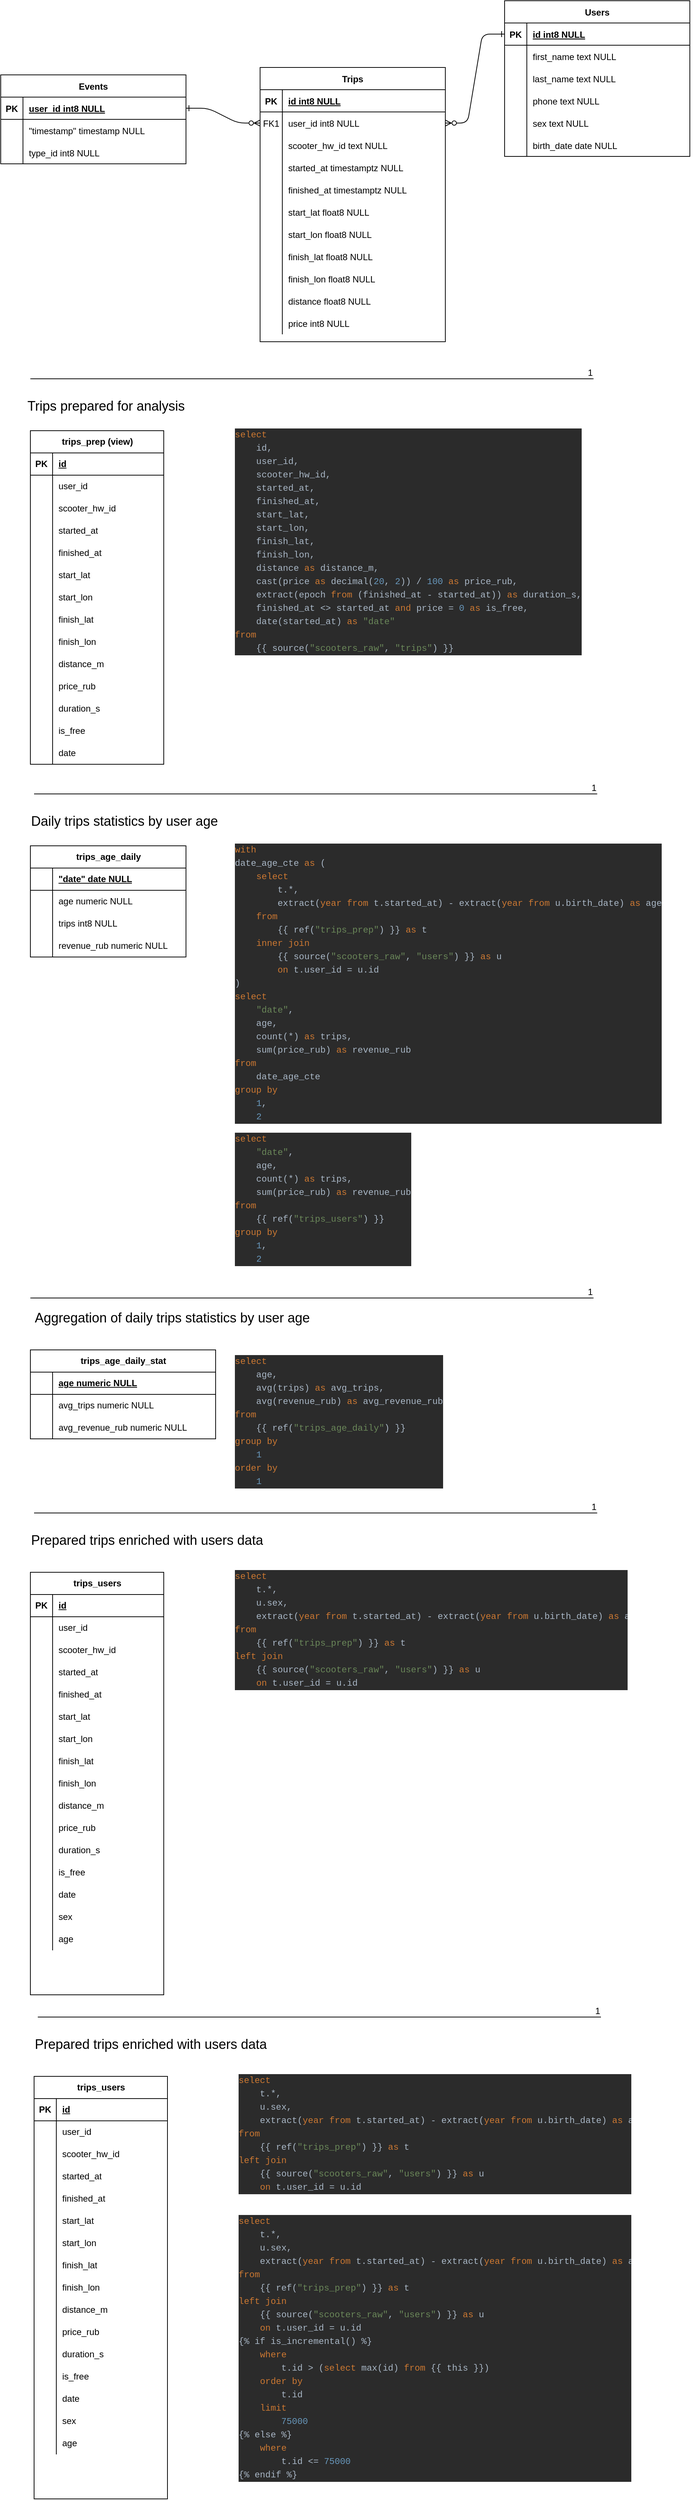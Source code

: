 <mxfile version="26.0.2">
  <diagram id="R2lEEEUBdFMjLlhIrx00" name="Page-1">
    <mxGraphModel dx="803" dy="1610" grid="1" gridSize="10" guides="1" tooltips="1" connect="1" arrows="1" fold="1" page="1" pageScale="1" pageWidth="850" pageHeight="1100" math="0" shadow="0" extFonts="Permanent Marker^https://fonts.googleapis.com/css?family=Permanent+Marker">
      <root>
        <mxCell id="0" />
        <mxCell id="1" parent="0" />
        <mxCell id="C-vyLk0tnHw3VtMMgP7b-1" value="" style="edgeStyle=entityRelationEdgeStyle;endArrow=ERzeroToMany;startArrow=ERone;endFill=1;startFill=0;" parent="1" source="C-vyLk0tnHw3VtMMgP7b-24" target="C-vyLk0tnHw3VtMMgP7b-6" edge="1">
          <mxGeometry width="100" height="100" relative="1" as="geometry">
            <mxPoint x="340" y="720" as="sourcePoint" />
            <mxPoint x="440" y="620" as="targetPoint" />
          </mxGeometry>
        </mxCell>
        <mxCell id="C-vyLk0tnHw3VtMMgP7b-2" value="Trips" style="shape=table;startSize=30;container=1;collapsible=1;childLayout=tableLayout;fixedRows=1;rowLines=0;fontStyle=1;align=center;resizeLast=1;" parent="1" vertex="1">
          <mxGeometry x="390" y="-100" width="250" height="370" as="geometry" />
        </mxCell>
        <mxCell id="C-vyLk0tnHw3VtMMgP7b-3" value="" style="shape=partialRectangle;collapsible=0;dropTarget=0;pointerEvents=0;fillColor=none;points=[[0,0.5],[1,0.5]];portConstraint=eastwest;top=0;left=0;right=0;bottom=1;" parent="C-vyLk0tnHw3VtMMgP7b-2" vertex="1">
          <mxGeometry y="30" width="250" height="30" as="geometry" />
        </mxCell>
        <mxCell id="C-vyLk0tnHw3VtMMgP7b-4" value="PK" style="shape=partialRectangle;overflow=hidden;connectable=0;fillColor=none;top=0;left=0;bottom=0;right=0;fontStyle=1;" parent="C-vyLk0tnHw3VtMMgP7b-3" vertex="1">
          <mxGeometry width="30" height="30" as="geometry">
            <mxRectangle width="30" height="30" as="alternateBounds" />
          </mxGeometry>
        </mxCell>
        <mxCell id="C-vyLk0tnHw3VtMMgP7b-5" value="id int8 NULL" style="shape=partialRectangle;overflow=hidden;connectable=0;fillColor=none;top=0;left=0;bottom=0;right=0;align=left;spacingLeft=6;fontStyle=5;" parent="C-vyLk0tnHw3VtMMgP7b-3" vertex="1">
          <mxGeometry x="30" width="220" height="30" as="geometry">
            <mxRectangle width="220" height="30" as="alternateBounds" />
          </mxGeometry>
        </mxCell>
        <mxCell id="C-vyLk0tnHw3VtMMgP7b-6" value="" style="shape=partialRectangle;collapsible=0;dropTarget=0;pointerEvents=0;fillColor=none;points=[[0,0.5],[1,0.5]];portConstraint=eastwest;top=0;left=0;right=0;bottom=0;" parent="C-vyLk0tnHw3VtMMgP7b-2" vertex="1">
          <mxGeometry y="60" width="250" height="30" as="geometry" />
        </mxCell>
        <mxCell id="C-vyLk0tnHw3VtMMgP7b-7" value="FK1" style="shape=partialRectangle;overflow=hidden;connectable=0;fillColor=none;top=0;left=0;bottom=0;right=0;" parent="C-vyLk0tnHw3VtMMgP7b-6" vertex="1">
          <mxGeometry width="30" height="30" as="geometry">
            <mxRectangle width="30" height="30" as="alternateBounds" />
          </mxGeometry>
        </mxCell>
        <mxCell id="C-vyLk0tnHw3VtMMgP7b-8" value="user_id int8 NULL" style="shape=partialRectangle;overflow=hidden;connectable=0;fillColor=none;top=0;left=0;bottom=0;right=0;align=left;spacingLeft=6;" parent="C-vyLk0tnHw3VtMMgP7b-6" vertex="1">
          <mxGeometry x="30" width="220" height="30" as="geometry">
            <mxRectangle width="220" height="30" as="alternateBounds" />
          </mxGeometry>
        </mxCell>
        <mxCell id="C-vyLk0tnHw3VtMMgP7b-9" value="" style="shape=partialRectangle;collapsible=0;dropTarget=0;pointerEvents=0;fillColor=none;points=[[0,0.5],[1,0.5]];portConstraint=eastwest;top=0;left=0;right=0;bottom=0;" parent="C-vyLk0tnHw3VtMMgP7b-2" vertex="1">
          <mxGeometry y="90" width="250" height="30" as="geometry" />
        </mxCell>
        <mxCell id="C-vyLk0tnHw3VtMMgP7b-10" value="" style="shape=partialRectangle;overflow=hidden;connectable=0;fillColor=none;top=0;left=0;bottom=0;right=0;" parent="C-vyLk0tnHw3VtMMgP7b-9" vertex="1">
          <mxGeometry width="30" height="30" as="geometry">
            <mxRectangle width="30" height="30" as="alternateBounds" />
          </mxGeometry>
        </mxCell>
        <mxCell id="C-vyLk0tnHw3VtMMgP7b-11" value="scooter_hw_id text NULL" style="shape=partialRectangle;overflow=hidden;connectable=0;fillColor=none;top=0;left=0;bottom=0;right=0;align=left;spacingLeft=6;" parent="C-vyLk0tnHw3VtMMgP7b-9" vertex="1">
          <mxGeometry x="30" width="220" height="30" as="geometry">
            <mxRectangle width="220" height="30" as="alternateBounds" />
          </mxGeometry>
        </mxCell>
        <mxCell id="oT1v5HtR9lcozDzWwf_d-13" value="" style="shape=partialRectangle;collapsible=0;dropTarget=0;pointerEvents=0;fillColor=none;points=[[0,0.5],[1,0.5]];portConstraint=eastwest;top=0;left=0;right=0;bottom=0;" vertex="1" parent="C-vyLk0tnHw3VtMMgP7b-2">
          <mxGeometry y="120" width="250" height="30" as="geometry" />
        </mxCell>
        <mxCell id="oT1v5HtR9lcozDzWwf_d-14" value="" style="shape=partialRectangle;overflow=hidden;connectable=0;fillColor=none;top=0;left=0;bottom=0;right=0;" vertex="1" parent="oT1v5HtR9lcozDzWwf_d-13">
          <mxGeometry width="30" height="30" as="geometry">
            <mxRectangle width="30" height="30" as="alternateBounds" />
          </mxGeometry>
        </mxCell>
        <mxCell id="oT1v5HtR9lcozDzWwf_d-15" value="started_at timestamptz NULL" style="shape=partialRectangle;overflow=hidden;connectable=0;fillColor=none;top=0;left=0;bottom=0;right=0;align=left;spacingLeft=6;" vertex="1" parent="oT1v5HtR9lcozDzWwf_d-13">
          <mxGeometry x="30" width="220" height="30" as="geometry">
            <mxRectangle width="220" height="30" as="alternateBounds" />
          </mxGeometry>
        </mxCell>
        <mxCell id="oT1v5HtR9lcozDzWwf_d-16" value="" style="shape=partialRectangle;collapsible=0;dropTarget=0;pointerEvents=0;fillColor=none;points=[[0,0.5],[1,0.5]];portConstraint=eastwest;top=0;left=0;right=0;bottom=0;" vertex="1" parent="C-vyLk0tnHw3VtMMgP7b-2">
          <mxGeometry y="150" width="250" height="30" as="geometry" />
        </mxCell>
        <mxCell id="oT1v5HtR9lcozDzWwf_d-17" value="" style="shape=partialRectangle;overflow=hidden;connectable=0;fillColor=none;top=0;left=0;bottom=0;right=0;" vertex="1" parent="oT1v5HtR9lcozDzWwf_d-16">
          <mxGeometry width="30" height="30" as="geometry">
            <mxRectangle width="30" height="30" as="alternateBounds" />
          </mxGeometry>
        </mxCell>
        <mxCell id="oT1v5HtR9lcozDzWwf_d-18" value="finished_at timestamptz NULL" style="shape=partialRectangle;overflow=hidden;connectable=0;fillColor=none;top=0;left=0;bottom=0;right=0;align=left;spacingLeft=6;" vertex="1" parent="oT1v5HtR9lcozDzWwf_d-16">
          <mxGeometry x="30" width="220" height="30" as="geometry">
            <mxRectangle width="220" height="30" as="alternateBounds" />
          </mxGeometry>
        </mxCell>
        <mxCell id="oT1v5HtR9lcozDzWwf_d-19" value="" style="shape=partialRectangle;collapsible=0;dropTarget=0;pointerEvents=0;fillColor=none;points=[[0,0.5],[1,0.5]];portConstraint=eastwest;top=0;left=0;right=0;bottom=0;" vertex="1" parent="C-vyLk0tnHw3VtMMgP7b-2">
          <mxGeometry y="180" width="250" height="30" as="geometry" />
        </mxCell>
        <mxCell id="oT1v5HtR9lcozDzWwf_d-20" value="" style="shape=partialRectangle;overflow=hidden;connectable=0;fillColor=none;top=0;left=0;bottom=0;right=0;" vertex="1" parent="oT1v5HtR9lcozDzWwf_d-19">
          <mxGeometry width="30" height="30" as="geometry">
            <mxRectangle width="30" height="30" as="alternateBounds" />
          </mxGeometry>
        </mxCell>
        <mxCell id="oT1v5HtR9lcozDzWwf_d-21" value="start_lat float8 NULL" style="shape=partialRectangle;overflow=hidden;connectable=0;fillColor=none;top=0;left=0;bottom=0;right=0;align=left;spacingLeft=6;" vertex="1" parent="oT1v5HtR9lcozDzWwf_d-19">
          <mxGeometry x="30" width="220" height="30" as="geometry">
            <mxRectangle width="220" height="30" as="alternateBounds" />
          </mxGeometry>
        </mxCell>
        <mxCell id="oT1v5HtR9lcozDzWwf_d-22" value="" style="shape=partialRectangle;collapsible=0;dropTarget=0;pointerEvents=0;fillColor=none;points=[[0,0.5],[1,0.5]];portConstraint=eastwest;top=0;left=0;right=0;bottom=0;" vertex="1" parent="C-vyLk0tnHw3VtMMgP7b-2">
          <mxGeometry y="210" width="250" height="30" as="geometry" />
        </mxCell>
        <mxCell id="oT1v5HtR9lcozDzWwf_d-23" value="" style="shape=partialRectangle;overflow=hidden;connectable=0;fillColor=none;top=0;left=0;bottom=0;right=0;" vertex="1" parent="oT1v5HtR9lcozDzWwf_d-22">
          <mxGeometry width="30" height="30" as="geometry">
            <mxRectangle width="30" height="30" as="alternateBounds" />
          </mxGeometry>
        </mxCell>
        <mxCell id="oT1v5HtR9lcozDzWwf_d-24" value="start_lon float8 NULL" style="shape=partialRectangle;overflow=hidden;connectable=0;fillColor=none;top=0;left=0;bottom=0;right=0;align=left;spacingLeft=6;" vertex="1" parent="oT1v5HtR9lcozDzWwf_d-22">
          <mxGeometry x="30" width="220" height="30" as="geometry">
            <mxRectangle width="220" height="30" as="alternateBounds" />
          </mxGeometry>
        </mxCell>
        <mxCell id="oT1v5HtR9lcozDzWwf_d-25" value="" style="shape=partialRectangle;collapsible=0;dropTarget=0;pointerEvents=0;fillColor=none;points=[[0,0.5],[1,0.5]];portConstraint=eastwest;top=0;left=0;right=0;bottom=0;" vertex="1" parent="C-vyLk0tnHw3VtMMgP7b-2">
          <mxGeometry y="240" width="250" height="30" as="geometry" />
        </mxCell>
        <mxCell id="oT1v5HtR9lcozDzWwf_d-26" value="" style="shape=partialRectangle;overflow=hidden;connectable=0;fillColor=none;top=0;left=0;bottom=0;right=0;" vertex="1" parent="oT1v5HtR9lcozDzWwf_d-25">
          <mxGeometry width="30" height="30" as="geometry">
            <mxRectangle width="30" height="30" as="alternateBounds" />
          </mxGeometry>
        </mxCell>
        <mxCell id="oT1v5HtR9lcozDzWwf_d-27" value="finish_lat float8 NULL" style="shape=partialRectangle;overflow=hidden;connectable=0;fillColor=none;top=0;left=0;bottom=0;right=0;align=left;spacingLeft=6;" vertex="1" parent="oT1v5HtR9lcozDzWwf_d-25">
          <mxGeometry x="30" width="220" height="30" as="geometry">
            <mxRectangle width="220" height="30" as="alternateBounds" />
          </mxGeometry>
        </mxCell>
        <mxCell id="oT1v5HtR9lcozDzWwf_d-28" value="" style="shape=partialRectangle;collapsible=0;dropTarget=0;pointerEvents=0;fillColor=none;points=[[0,0.5],[1,0.5]];portConstraint=eastwest;top=0;left=0;right=0;bottom=0;" vertex="1" parent="C-vyLk0tnHw3VtMMgP7b-2">
          <mxGeometry y="270" width="250" height="30" as="geometry" />
        </mxCell>
        <mxCell id="oT1v5HtR9lcozDzWwf_d-29" value="" style="shape=partialRectangle;overflow=hidden;connectable=0;fillColor=none;top=0;left=0;bottom=0;right=0;" vertex="1" parent="oT1v5HtR9lcozDzWwf_d-28">
          <mxGeometry width="30" height="30" as="geometry">
            <mxRectangle width="30" height="30" as="alternateBounds" />
          </mxGeometry>
        </mxCell>
        <mxCell id="oT1v5HtR9lcozDzWwf_d-30" value="finish_lon float8 NULL" style="shape=partialRectangle;overflow=hidden;connectable=0;fillColor=none;top=0;left=0;bottom=0;right=0;align=left;spacingLeft=6;" vertex="1" parent="oT1v5HtR9lcozDzWwf_d-28">
          <mxGeometry x="30" width="220" height="30" as="geometry">
            <mxRectangle width="220" height="30" as="alternateBounds" />
          </mxGeometry>
        </mxCell>
        <mxCell id="oT1v5HtR9lcozDzWwf_d-31" value="" style="shape=partialRectangle;collapsible=0;dropTarget=0;pointerEvents=0;fillColor=none;points=[[0,0.5],[1,0.5]];portConstraint=eastwest;top=0;left=0;right=0;bottom=0;" vertex="1" parent="C-vyLk0tnHw3VtMMgP7b-2">
          <mxGeometry y="300" width="250" height="30" as="geometry" />
        </mxCell>
        <mxCell id="oT1v5HtR9lcozDzWwf_d-32" value="" style="shape=partialRectangle;overflow=hidden;connectable=0;fillColor=none;top=0;left=0;bottom=0;right=0;" vertex="1" parent="oT1v5HtR9lcozDzWwf_d-31">
          <mxGeometry width="30" height="30" as="geometry">
            <mxRectangle width="30" height="30" as="alternateBounds" />
          </mxGeometry>
        </mxCell>
        <mxCell id="oT1v5HtR9lcozDzWwf_d-33" value="distance float8 NULL" style="shape=partialRectangle;overflow=hidden;connectable=0;fillColor=none;top=0;left=0;bottom=0;right=0;align=left;spacingLeft=6;" vertex="1" parent="oT1v5HtR9lcozDzWwf_d-31">
          <mxGeometry x="30" width="220" height="30" as="geometry">
            <mxRectangle width="220" height="30" as="alternateBounds" />
          </mxGeometry>
        </mxCell>
        <mxCell id="oT1v5HtR9lcozDzWwf_d-34" value="" style="shape=partialRectangle;collapsible=0;dropTarget=0;pointerEvents=0;fillColor=none;points=[[0,0.5],[1,0.5]];portConstraint=eastwest;top=0;left=0;right=0;bottom=0;" vertex="1" parent="C-vyLk0tnHw3VtMMgP7b-2">
          <mxGeometry y="330" width="250" height="30" as="geometry" />
        </mxCell>
        <mxCell id="oT1v5HtR9lcozDzWwf_d-35" value="" style="shape=partialRectangle;overflow=hidden;connectable=0;fillColor=none;top=0;left=0;bottom=0;right=0;" vertex="1" parent="oT1v5HtR9lcozDzWwf_d-34">
          <mxGeometry width="30" height="30" as="geometry">
            <mxRectangle width="30" height="30" as="alternateBounds" />
          </mxGeometry>
        </mxCell>
        <mxCell id="oT1v5HtR9lcozDzWwf_d-36" value="price int8 NULL" style="shape=partialRectangle;overflow=hidden;connectable=0;fillColor=none;top=0;left=0;bottom=0;right=0;align=left;spacingLeft=6;" vertex="1" parent="oT1v5HtR9lcozDzWwf_d-34">
          <mxGeometry x="30" width="220" height="30" as="geometry">
            <mxRectangle width="220" height="30" as="alternateBounds" />
          </mxGeometry>
        </mxCell>
        <mxCell id="C-vyLk0tnHw3VtMMgP7b-13" value="Users" style="shape=table;startSize=30;container=1;collapsible=1;childLayout=tableLayout;fixedRows=1;rowLines=0;fontStyle=1;align=center;resizeLast=1;" parent="1" vertex="1">
          <mxGeometry x="720" y="-190" width="250" height="210" as="geometry" />
        </mxCell>
        <mxCell id="C-vyLk0tnHw3VtMMgP7b-14" value="" style="shape=partialRectangle;collapsible=0;dropTarget=0;pointerEvents=0;fillColor=none;points=[[0,0.5],[1,0.5]];portConstraint=eastwest;top=0;left=0;right=0;bottom=1;" parent="C-vyLk0tnHw3VtMMgP7b-13" vertex="1">
          <mxGeometry y="30" width="250" height="30" as="geometry" />
        </mxCell>
        <mxCell id="C-vyLk0tnHw3VtMMgP7b-15" value="PK" style="shape=partialRectangle;overflow=hidden;connectable=0;fillColor=none;top=0;left=0;bottom=0;right=0;fontStyle=1;" parent="C-vyLk0tnHw3VtMMgP7b-14" vertex="1">
          <mxGeometry width="30" height="30" as="geometry">
            <mxRectangle width="30" height="30" as="alternateBounds" />
          </mxGeometry>
        </mxCell>
        <mxCell id="C-vyLk0tnHw3VtMMgP7b-16" value="id int8 NULL" style="shape=partialRectangle;overflow=hidden;connectable=0;fillColor=none;top=0;left=0;bottom=0;right=0;align=left;spacingLeft=6;fontStyle=5;" parent="C-vyLk0tnHw3VtMMgP7b-14" vertex="1">
          <mxGeometry x="30" width="220" height="30" as="geometry">
            <mxRectangle width="220" height="30" as="alternateBounds" />
          </mxGeometry>
        </mxCell>
        <mxCell id="C-vyLk0tnHw3VtMMgP7b-17" value="" style="shape=partialRectangle;collapsible=0;dropTarget=0;pointerEvents=0;fillColor=none;points=[[0,0.5],[1,0.5]];portConstraint=eastwest;top=0;left=0;right=0;bottom=0;" parent="C-vyLk0tnHw3VtMMgP7b-13" vertex="1">
          <mxGeometry y="60" width="250" height="30" as="geometry" />
        </mxCell>
        <mxCell id="C-vyLk0tnHw3VtMMgP7b-18" value="" style="shape=partialRectangle;overflow=hidden;connectable=0;fillColor=none;top=0;left=0;bottom=0;right=0;" parent="C-vyLk0tnHw3VtMMgP7b-17" vertex="1">
          <mxGeometry width="30" height="30" as="geometry">
            <mxRectangle width="30" height="30" as="alternateBounds" />
          </mxGeometry>
        </mxCell>
        <mxCell id="C-vyLk0tnHw3VtMMgP7b-19" value="first_name text NULL" style="shape=partialRectangle;overflow=hidden;connectable=0;fillColor=none;top=0;left=0;bottom=0;right=0;align=left;spacingLeft=6;" parent="C-vyLk0tnHw3VtMMgP7b-17" vertex="1">
          <mxGeometry x="30" width="220" height="30" as="geometry">
            <mxRectangle width="220" height="30" as="alternateBounds" />
          </mxGeometry>
        </mxCell>
        <mxCell id="C-vyLk0tnHw3VtMMgP7b-20" value="" style="shape=partialRectangle;collapsible=0;dropTarget=0;pointerEvents=0;fillColor=none;points=[[0,0.5],[1,0.5]];portConstraint=eastwest;top=0;left=0;right=0;bottom=0;" parent="C-vyLk0tnHw3VtMMgP7b-13" vertex="1">
          <mxGeometry y="90" width="250" height="30" as="geometry" />
        </mxCell>
        <mxCell id="C-vyLk0tnHw3VtMMgP7b-21" value="" style="shape=partialRectangle;overflow=hidden;connectable=0;fillColor=none;top=0;left=0;bottom=0;right=0;" parent="C-vyLk0tnHw3VtMMgP7b-20" vertex="1">
          <mxGeometry width="30" height="30" as="geometry">
            <mxRectangle width="30" height="30" as="alternateBounds" />
          </mxGeometry>
        </mxCell>
        <mxCell id="C-vyLk0tnHw3VtMMgP7b-22" value="last_name text NULL" style="shape=partialRectangle;overflow=hidden;connectable=0;fillColor=none;top=0;left=0;bottom=0;right=0;align=left;spacingLeft=6;" parent="C-vyLk0tnHw3VtMMgP7b-20" vertex="1">
          <mxGeometry x="30" width="220" height="30" as="geometry">
            <mxRectangle width="220" height="30" as="alternateBounds" />
          </mxGeometry>
        </mxCell>
        <mxCell id="oT1v5HtR9lcozDzWwf_d-37" value="" style="shape=partialRectangle;collapsible=0;dropTarget=0;pointerEvents=0;fillColor=none;points=[[0,0.5],[1,0.5]];portConstraint=eastwest;top=0;left=0;right=0;bottom=0;" vertex="1" parent="C-vyLk0tnHw3VtMMgP7b-13">
          <mxGeometry y="120" width="250" height="30" as="geometry" />
        </mxCell>
        <mxCell id="oT1v5HtR9lcozDzWwf_d-38" value="" style="shape=partialRectangle;overflow=hidden;connectable=0;fillColor=none;top=0;left=0;bottom=0;right=0;" vertex="1" parent="oT1v5HtR9lcozDzWwf_d-37">
          <mxGeometry width="30" height="30" as="geometry">
            <mxRectangle width="30" height="30" as="alternateBounds" />
          </mxGeometry>
        </mxCell>
        <mxCell id="oT1v5HtR9lcozDzWwf_d-39" value="phone text NULL" style="shape=partialRectangle;overflow=hidden;connectable=0;fillColor=none;top=0;left=0;bottom=0;right=0;align=left;spacingLeft=6;" vertex="1" parent="oT1v5HtR9lcozDzWwf_d-37">
          <mxGeometry x="30" width="220" height="30" as="geometry">
            <mxRectangle width="220" height="30" as="alternateBounds" />
          </mxGeometry>
        </mxCell>
        <mxCell id="oT1v5HtR9lcozDzWwf_d-40" value="" style="shape=partialRectangle;collapsible=0;dropTarget=0;pointerEvents=0;fillColor=none;points=[[0,0.5],[1,0.5]];portConstraint=eastwest;top=0;left=0;right=0;bottom=0;" vertex="1" parent="C-vyLk0tnHw3VtMMgP7b-13">
          <mxGeometry y="150" width="250" height="30" as="geometry" />
        </mxCell>
        <mxCell id="oT1v5HtR9lcozDzWwf_d-41" value="" style="shape=partialRectangle;overflow=hidden;connectable=0;fillColor=none;top=0;left=0;bottom=0;right=0;" vertex="1" parent="oT1v5HtR9lcozDzWwf_d-40">
          <mxGeometry width="30" height="30" as="geometry">
            <mxRectangle width="30" height="30" as="alternateBounds" />
          </mxGeometry>
        </mxCell>
        <mxCell id="oT1v5HtR9lcozDzWwf_d-42" value="sex text NULL" style="shape=partialRectangle;overflow=hidden;connectable=0;fillColor=none;top=0;left=0;bottom=0;right=0;align=left;spacingLeft=6;" vertex="1" parent="oT1v5HtR9lcozDzWwf_d-40">
          <mxGeometry x="30" width="220" height="30" as="geometry">
            <mxRectangle width="220" height="30" as="alternateBounds" />
          </mxGeometry>
        </mxCell>
        <mxCell id="oT1v5HtR9lcozDzWwf_d-43" value="" style="shape=partialRectangle;collapsible=0;dropTarget=0;pointerEvents=0;fillColor=none;points=[[0,0.5],[1,0.5]];portConstraint=eastwest;top=0;left=0;right=0;bottom=0;" vertex="1" parent="C-vyLk0tnHw3VtMMgP7b-13">
          <mxGeometry y="180" width="250" height="30" as="geometry" />
        </mxCell>
        <mxCell id="oT1v5HtR9lcozDzWwf_d-44" value="" style="shape=partialRectangle;overflow=hidden;connectable=0;fillColor=none;top=0;left=0;bottom=0;right=0;" vertex="1" parent="oT1v5HtR9lcozDzWwf_d-43">
          <mxGeometry width="30" height="30" as="geometry">
            <mxRectangle width="30" height="30" as="alternateBounds" />
          </mxGeometry>
        </mxCell>
        <mxCell id="oT1v5HtR9lcozDzWwf_d-45" value="birth_date date NULL" style="shape=partialRectangle;overflow=hidden;connectable=0;fillColor=none;top=0;left=0;bottom=0;right=0;align=left;spacingLeft=6;" vertex="1" parent="oT1v5HtR9lcozDzWwf_d-43">
          <mxGeometry x="30" width="220" height="30" as="geometry">
            <mxRectangle width="220" height="30" as="alternateBounds" />
          </mxGeometry>
        </mxCell>
        <mxCell id="C-vyLk0tnHw3VtMMgP7b-23" value="Events" style="shape=table;startSize=30;container=1;collapsible=1;childLayout=tableLayout;fixedRows=1;rowLines=0;fontStyle=1;align=center;resizeLast=1;" parent="1" vertex="1">
          <mxGeometry x="40" y="-90" width="250" height="120" as="geometry" />
        </mxCell>
        <mxCell id="C-vyLk0tnHw3VtMMgP7b-24" value="" style="shape=partialRectangle;collapsible=0;dropTarget=0;pointerEvents=0;fillColor=none;points=[[0,0.5],[1,0.5]];portConstraint=eastwest;top=0;left=0;right=0;bottom=1;" parent="C-vyLk0tnHw3VtMMgP7b-23" vertex="1">
          <mxGeometry y="30" width="250" height="30" as="geometry" />
        </mxCell>
        <mxCell id="C-vyLk0tnHw3VtMMgP7b-25" value="PK" style="shape=partialRectangle;overflow=hidden;connectable=0;fillColor=none;top=0;left=0;bottom=0;right=0;fontStyle=1;" parent="C-vyLk0tnHw3VtMMgP7b-24" vertex="1">
          <mxGeometry width="30" height="30" as="geometry">
            <mxRectangle width="30" height="30" as="alternateBounds" />
          </mxGeometry>
        </mxCell>
        <mxCell id="C-vyLk0tnHw3VtMMgP7b-26" value="user_id int8 NULL" style="shape=partialRectangle;overflow=hidden;connectable=0;fillColor=none;top=0;left=0;bottom=0;right=0;align=left;spacingLeft=6;fontStyle=5;" parent="C-vyLk0tnHw3VtMMgP7b-24" vertex="1">
          <mxGeometry x="30" width="220" height="30" as="geometry">
            <mxRectangle width="220" height="30" as="alternateBounds" />
          </mxGeometry>
        </mxCell>
        <mxCell id="C-vyLk0tnHw3VtMMgP7b-27" value="" style="shape=partialRectangle;collapsible=0;dropTarget=0;pointerEvents=0;fillColor=none;points=[[0,0.5],[1,0.5]];portConstraint=eastwest;top=0;left=0;right=0;bottom=0;" parent="C-vyLk0tnHw3VtMMgP7b-23" vertex="1">
          <mxGeometry y="60" width="250" height="30" as="geometry" />
        </mxCell>
        <mxCell id="C-vyLk0tnHw3VtMMgP7b-28" value="" style="shape=partialRectangle;overflow=hidden;connectable=0;fillColor=none;top=0;left=0;bottom=0;right=0;" parent="C-vyLk0tnHw3VtMMgP7b-27" vertex="1">
          <mxGeometry width="30" height="30" as="geometry">
            <mxRectangle width="30" height="30" as="alternateBounds" />
          </mxGeometry>
        </mxCell>
        <mxCell id="C-vyLk0tnHw3VtMMgP7b-29" value="&quot;timestamp&quot; timestamp NULL" style="shape=partialRectangle;overflow=hidden;connectable=0;fillColor=none;top=0;left=0;bottom=0;right=0;align=left;spacingLeft=6;" parent="C-vyLk0tnHw3VtMMgP7b-27" vertex="1">
          <mxGeometry x="30" width="220" height="30" as="geometry">
            <mxRectangle width="220" height="30" as="alternateBounds" />
          </mxGeometry>
        </mxCell>
        <mxCell id="oT1v5HtR9lcozDzWwf_d-10" value="" style="shape=partialRectangle;collapsible=0;dropTarget=0;pointerEvents=0;fillColor=none;points=[[0,0.5],[1,0.5]];portConstraint=eastwest;top=0;left=0;right=0;bottom=0;" vertex="1" parent="C-vyLk0tnHw3VtMMgP7b-23">
          <mxGeometry y="90" width="250" height="30" as="geometry" />
        </mxCell>
        <mxCell id="oT1v5HtR9lcozDzWwf_d-11" value="" style="shape=partialRectangle;overflow=hidden;connectable=0;fillColor=none;top=0;left=0;bottom=0;right=0;" vertex="1" parent="oT1v5HtR9lcozDzWwf_d-10">
          <mxGeometry width="30" height="30" as="geometry">
            <mxRectangle width="30" height="30" as="alternateBounds" />
          </mxGeometry>
        </mxCell>
        <mxCell id="oT1v5HtR9lcozDzWwf_d-12" value="type_id int8 NULL" style="shape=partialRectangle;overflow=hidden;connectable=0;fillColor=none;top=0;left=0;bottom=0;right=0;align=left;spacingLeft=6;" vertex="1" parent="oT1v5HtR9lcozDzWwf_d-10">
          <mxGeometry x="30" width="220" height="30" as="geometry">
            <mxRectangle width="220" height="30" as="alternateBounds" />
          </mxGeometry>
        </mxCell>
        <mxCell id="oT1v5HtR9lcozDzWwf_d-5" value="" style="shape=partialRectangle;overflow=hidden;connectable=0;fillColor=none;top=0;left=0;bottom=0;right=0;" vertex="1" parent="1">
          <mxGeometry x="40" y="110" width="30" height="30" as="geometry">
            <mxRectangle width="30" height="30" as="alternateBounds" />
          </mxGeometry>
        </mxCell>
        <mxCell id="oT1v5HtR9lcozDzWwf_d-46" value="" style="edgeStyle=entityRelationEdgeStyle;endArrow=ERzeroToMany;startArrow=ERone;endFill=1;startFill=0;exitX=0;exitY=0.5;exitDx=0;exitDy=0;" edge="1" parent="1" source="C-vyLk0tnHw3VtMMgP7b-14" target="C-vyLk0tnHw3VtMMgP7b-6">
          <mxGeometry width="100" height="100" relative="1" as="geometry">
            <mxPoint x="300" y="-35" as="sourcePoint" />
            <mxPoint x="390" y="45" as="targetPoint" />
            <Array as="points">
              <mxPoint x="320" y="40" />
              <mxPoint x="370" y="40" />
              <mxPoint x="410" y="40" />
            </Array>
          </mxGeometry>
        </mxCell>
        <mxCell id="oT1v5HtR9lcozDzWwf_d-47" value="" style="endArrow=none;html=1;rounded=0;" edge="1" parent="1">
          <mxGeometry relative="1" as="geometry">
            <mxPoint x="80" y="320" as="sourcePoint" />
            <mxPoint x="840" y="320" as="targetPoint" />
          </mxGeometry>
        </mxCell>
        <mxCell id="oT1v5HtR9lcozDzWwf_d-48" value="1" style="resizable=0;html=1;whiteSpace=wrap;align=right;verticalAlign=bottom;" connectable="0" vertex="1" parent="oT1v5HtR9lcozDzWwf_d-47">
          <mxGeometry x="1" relative="1" as="geometry" />
        </mxCell>
        <mxCell id="oT1v5HtR9lcozDzWwf_d-49" value="trips_prep (view)" style="shape=table;startSize=30;container=1;collapsible=1;childLayout=tableLayout;fixedRows=1;rowLines=0;fontStyle=1;align=center;resizeLast=1;html=1;" vertex="1" parent="1">
          <mxGeometry x="80" y="390" width="180" height="450" as="geometry" />
        </mxCell>
        <mxCell id="oT1v5HtR9lcozDzWwf_d-50" value="" style="shape=tableRow;horizontal=0;startSize=0;swimlaneHead=0;swimlaneBody=0;fillColor=none;collapsible=0;dropTarget=0;points=[[0,0.5],[1,0.5]];portConstraint=eastwest;top=0;left=0;right=0;bottom=1;" vertex="1" parent="oT1v5HtR9lcozDzWwf_d-49">
          <mxGeometry y="30" width="180" height="30" as="geometry" />
        </mxCell>
        <mxCell id="oT1v5HtR9lcozDzWwf_d-51" value="PK" style="shape=partialRectangle;connectable=0;fillColor=none;top=0;left=0;bottom=0;right=0;fontStyle=1;overflow=hidden;whiteSpace=wrap;html=1;" vertex="1" parent="oT1v5HtR9lcozDzWwf_d-50">
          <mxGeometry width="30" height="30" as="geometry">
            <mxRectangle width="30" height="30" as="alternateBounds" />
          </mxGeometry>
        </mxCell>
        <mxCell id="oT1v5HtR9lcozDzWwf_d-52" value="id" style="shape=partialRectangle;connectable=0;fillColor=none;top=0;left=0;bottom=0;right=0;align=left;spacingLeft=6;fontStyle=5;overflow=hidden;whiteSpace=wrap;html=1;" vertex="1" parent="oT1v5HtR9lcozDzWwf_d-50">
          <mxGeometry x="30" width="150" height="30" as="geometry">
            <mxRectangle width="150" height="30" as="alternateBounds" />
          </mxGeometry>
        </mxCell>
        <mxCell id="oT1v5HtR9lcozDzWwf_d-53" value="" style="shape=tableRow;horizontal=0;startSize=0;swimlaneHead=0;swimlaneBody=0;fillColor=none;collapsible=0;dropTarget=0;points=[[0,0.5],[1,0.5]];portConstraint=eastwest;top=0;left=0;right=0;bottom=0;" vertex="1" parent="oT1v5HtR9lcozDzWwf_d-49">
          <mxGeometry y="60" width="180" height="30" as="geometry" />
        </mxCell>
        <mxCell id="oT1v5HtR9lcozDzWwf_d-54" value="" style="shape=partialRectangle;connectable=0;fillColor=none;top=0;left=0;bottom=0;right=0;editable=1;overflow=hidden;whiteSpace=wrap;html=1;" vertex="1" parent="oT1v5HtR9lcozDzWwf_d-53">
          <mxGeometry width="30" height="30" as="geometry">
            <mxRectangle width="30" height="30" as="alternateBounds" />
          </mxGeometry>
        </mxCell>
        <mxCell id="oT1v5HtR9lcozDzWwf_d-55" value="&lt;span style=&quot;text-wrap-mode: nowrap;&quot;&gt;user_id&lt;/span&gt;" style="shape=partialRectangle;connectable=0;fillColor=none;top=0;left=0;bottom=0;right=0;align=left;spacingLeft=6;overflow=hidden;whiteSpace=wrap;html=1;" vertex="1" parent="oT1v5HtR9lcozDzWwf_d-53">
          <mxGeometry x="30" width="150" height="30" as="geometry">
            <mxRectangle width="150" height="30" as="alternateBounds" />
          </mxGeometry>
        </mxCell>
        <mxCell id="oT1v5HtR9lcozDzWwf_d-56" value="" style="shape=tableRow;horizontal=0;startSize=0;swimlaneHead=0;swimlaneBody=0;fillColor=none;collapsible=0;dropTarget=0;points=[[0,0.5],[1,0.5]];portConstraint=eastwest;top=0;left=0;right=0;bottom=0;" vertex="1" parent="oT1v5HtR9lcozDzWwf_d-49">
          <mxGeometry y="90" width="180" height="30" as="geometry" />
        </mxCell>
        <mxCell id="oT1v5HtR9lcozDzWwf_d-57" value="" style="shape=partialRectangle;connectable=0;fillColor=none;top=0;left=0;bottom=0;right=0;editable=1;overflow=hidden;whiteSpace=wrap;html=1;" vertex="1" parent="oT1v5HtR9lcozDzWwf_d-56">
          <mxGeometry width="30" height="30" as="geometry">
            <mxRectangle width="30" height="30" as="alternateBounds" />
          </mxGeometry>
        </mxCell>
        <mxCell id="oT1v5HtR9lcozDzWwf_d-58" value="&lt;span style=&quot;text-wrap-mode: nowrap;&quot;&gt;scooter_hw_id&lt;/span&gt;" style="shape=partialRectangle;connectable=0;fillColor=none;top=0;left=0;bottom=0;right=0;align=left;spacingLeft=6;overflow=hidden;whiteSpace=wrap;html=1;" vertex="1" parent="oT1v5HtR9lcozDzWwf_d-56">
          <mxGeometry x="30" width="150" height="30" as="geometry">
            <mxRectangle width="150" height="30" as="alternateBounds" />
          </mxGeometry>
        </mxCell>
        <mxCell id="oT1v5HtR9lcozDzWwf_d-59" value="" style="shape=tableRow;horizontal=0;startSize=0;swimlaneHead=0;swimlaneBody=0;fillColor=none;collapsible=0;dropTarget=0;points=[[0,0.5],[1,0.5]];portConstraint=eastwest;top=0;left=0;right=0;bottom=0;" vertex="1" parent="oT1v5HtR9lcozDzWwf_d-49">
          <mxGeometry y="120" width="180" height="30" as="geometry" />
        </mxCell>
        <mxCell id="oT1v5HtR9lcozDzWwf_d-60" value="" style="shape=partialRectangle;connectable=0;fillColor=none;top=0;left=0;bottom=0;right=0;editable=1;overflow=hidden;whiteSpace=wrap;html=1;" vertex="1" parent="oT1v5HtR9lcozDzWwf_d-59">
          <mxGeometry width="30" height="30" as="geometry">
            <mxRectangle width="30" height="30" as="alternateBounds" />
          </mxGeometry>
        </mxCell>
        <mxCell id="oT1v5HtR9lcozDzWwf_d-61" value="&lt;span style=&quot;text-wrap-mode: nowrap;&quot;&gt;started_at&lt;/span&gt;" style="shape=partialRectangle;connectable=0;fillColor=none;top=0;left=0;bottom=0;right=0;align=left;spacingLeft=6;overflow=hidden;whiteSpace=wrap;html=1;" vertex="1" parent="oT1v5HtR9lcozDzWwf_d-59">
          <mxGeometry x="30" width="150" height="30" as="geometry">
            <mxRectangle width="150" height="30" as="alternateBounds" />
          </mxGeometry>
        </mxCell>
        <mxCell id="oT1v5HtR9lcozDzWwf_d-66" value="" style="shape=tableRow;horizontal=0;startSize=0;swimlaneHead=0;swimlaneBody=0;fillColor=none;collapsible=0;dropTarget=0;points=[[0,0.5],[1,0.5]];portConstraint=eastwest;top=0;left=0;right=0;bottom=0;" vertex="1" parent="oT1v5HtR9lcozDzWwf_d-49">
          <mxGeometry y="150" width="180" height="30" as="geometry" />
        </mxCell>
        <mxCell id="oT1v5HtR9lcozDzWwf_d-67" value="" style="shape=partialRectangle;connectable=0;fillColor=none;top=0;left=0;bottom=0;right=0;editable=1;overflow=hidden;whiteSpace=wrap;html=1;" vertex="1" parent="oT1v5HtR9lcozDzWwf_d-66">
          <mxGeometry width="30" height="30" as="geometry">
            <mxRectangle width="30" height="30" as="alternateBounds" />
          </mxGeometry>
        </mxCell>
        <mxCell id="oT1v5HtR9lcozDzWwf_d-68" value="&lt;span style=&quot;text-wrap-mode: nowrap;&quot;&gt;finished_at&lt;/span&gt;" style="shape=partialRectangle;connectable=0;fillColor=none;top=0;left=0;bottom=0;right=0;align=left;spacingLeft=6;overflow=hidden;whiteSpace=wrap;html=1;" vertex="1" parent="oT1v5HtR9lcozDzWwf_d-66">
          <mxGeometry x="30" width="150" height="30" as="geometry">
            <mxRectangle width="150" height="30" as="alternateBounds" />
          </mxGeometry>
        </mxCell>
        <mxCell id="oT1v5HtR9lcozDzWwf_d-69" value="" style="shape=tableRow;horizontal=0;startSize=0;swimlaneHead=0;swimlaneBody=0;fillColor=none;collapsible=0;dropTarget=0;points=[[0,0.5],[1,0.5]];portConstraint=eastwest;top=0;left=0;right=0;bottom=0;" vertex="1" parent="oT1v5HtR9lcozDzWwf_d-49">
          <mxGeometry y="180" width="180" height="30" as="geometry" />
        </mxCell>
        <mxCell id="oT1v5HtR9lcozDzWwf_d-70" value="" style="shape=partialRectangle;connectable=0;fillColor=none;top=0;left=0;bottom=0;right=0;editable=1;overflow=hidden;whiteSpace=wrap;html=1;" vertex="1" parent="oT1v5HtR9lcozDzWwf_d-69">
          <mxGeometry width="30" height="30" as="geometry">
            <mxRectangle width="30" height="30" as="alternateBounds" />
          </mxGeometry>
        </mxCell>
        <mxCell id="oT1v5HtR9lcozDzWwf_d-71" value="&lt;span style=&quot;text-wrap-mode: nowrap;&quot;&gt;start_lat&lt;/span&gt;" style="shape=partialRectangle;connectable=0;fillColor=none;top=0;left=0;bottom=0;right=0;align=left;spacingLeft=6;overflow=hidden;whiteSpace=wrap;html=1;" vertex="1" parent="oT1v5HtR9lcozDzWwf_d-69">
          <mxGeometry x="30" width="150" height="30" as="geometry">
            <mxRectangle width="150" height="30" as="alternateBounds" />
          </mxGeometry>
        </mxCell>
        <mxCell id="oT1v5HtR9lcozDzWwf_d-72" value="" style="shape=tableRow;horizontal=0;startSize=0;swimlaneHead=0;swimlaneBody=0;fillColor=none;collapsible=0;dropTarget=0;points=[[0,0.5],[1,0.5]];portConstraint=eastwest;top=0;left=0;right=0;bottom=0;" vertex="1" parent="oT1v5HtR9lcozDzWwf_d-49">
          <mxGeometry y="210" width="180" height="30" as="geometry" />
        </mxCell>
        <mxCell id="oT1v5HtR9lcozDzWwf_d-73" value="" style="shape=partialRectangle;connectable=0;fillColor=none;top=0;left=0;bottom=0;right=0;editable=1;overflow=hidden;whiteSpace=wrap;html=1;" vertex="1" parent="oT1v5HtR9lcozDzWwf_d-72">
          <mxGeometry width="30" height="30" as="geometry">
            <mxRectangle width="30" height="30" as="alternateBounds" />
          </mxGeometry>
        </mxCell>
        <mxCell id="oT1v5HtR9lcozDzWwf_d-74" value="&lt;span style=&quot;text-wrap-mode: nowrap;&quot;&gt;start_lon&lt;/span&gt;" style="shape=partialRectangle;connectable=0;fillColor=none;top=0;left=0;bottom=0;right=0;align=left;spacingLeft=6;overflow=hidden;whiteSpace=wrap;html=1;" vertex="1" parent="oT1v5HtR9lcozDzWwf_d-72">
          <mxGeometry x="30" width="150" height="30" as="geometry">
            <mxRectangle width="150" height="30" as="alternateBounds" />
          </mxGeometry>
        </mxCell>
        <mxCell id="oT1v5HtR9lcozDzWwf_d-75" value="" style="shape=tableRow;horizontal=0;startSize=0;swimlaneHead=0;swimlaneBody=0;fillColor=none;collapsible=0;dropTarget=0;points=[[0,0.5],[1,0.5]];portConstraint=eastwest;top=0;left=0;right=0;bottom=0;" vertex="1" parent="oT1v5HtR9lcozDzWwf_d-49">
          <mxGeometry y="240" width="180" height="30" as="geometry" />
        </mxCell>
        <mxCell id="oT1v5HtR9lcozDzWwf_d-76" value="" style="shape=partialRectangle;connectable=0;fillColor=none;top=0;left=0;bottom=0;right=0;editable=1;overflow=hidden;whiteSpace=wrap;html=1;" vertex="1" parent="oT1v5HtR9lcozDzWwf_d-75">
          <mxGeometry width="30" height="30" as="geometry">
            <mxRectangle width="30" height="30" as="alternateBounds" />
          </mxGeometry>
        </mxCell>
        <mxCell id="oT1v5HtR9lcozDzWwf_d-77" value="&lt;span style=&quot;text-wrap-mode: nowrap;&quot;&gt;finish_lat&lt;/span&gt;" style="shape=partialRectangle;connectable=0;fillColor=none;top=0;left=0;bottom=0;right=0;align=left;spacingLeft=6;overflow=hidden;whiteSpace=wrap;html=1;" vertex="1" parent="oT1v5HtR9lcozDzWwf_d-75">
          <mxGeometry x="30" width="150" height="30" as="geometry">
            <mxRectangle width="150" height="30" as="alternateBounds" />
          </mxGeometry>
        </mxCell>
        <mxCell id="oT1v5HtR9lcozDzWwf_d-78" value="" style="shape=tableRow;horizontal=0;startSize=0;swimlaneHead=0;swimlaneBody=0;fillColor=none;collapsible=0;dropTarget=0;points=[[0,0.5],[1,0.5]];portConstraint=eastwest;top=0;left=0;right=0;bottom=0;" vertex="1" parent="oT1v5HtR9lcozDzWwf_d-49">
          <mxGeometry y="270" width="180" height="30" as="geometry" />
        </mxCell>
        <mxCell id="oT1v5HtR9lcozDzWwf_d-79" value="" style="shape=partialRectangle;connectable=0;fillColor=none;top=0;left=0;bottom=0;right=0;editable=1;overflow=hidden;whiteSpace=wrap;html=1;" vertex="1" parent="oT1v5HtR9lcozDzWwf_d-78">
          <mxGeometry width="30" height="30" as="geometry">
            <mxRectangle width="30" height="30" as="alternateBounds" />
          </mxGeometry>
        </mxCell>
        <mxCell id="oT1v5HtR9lcozDzWwf_d-80" value="&lt;span style=&quot;text-wrap-mode: nowrap;&quot;&gt;finish_lon&lt;/span&gt;" style="shape=partialRectangle;connectable=0;fillColor=none;top=0;left=0;bottom=0;right=0;align=left;spacingLeft=6;overflow=hidden;whiteSpace=wrap;html=1;" vertex="1" parent="oT1v5HtR9lcozDzWwf_d-78">
          <mxGeometry x="30" width="150" height="30" as="geometry">
            <mxRectangle width="150" height="30" as="alternateBounds" />
          </mxGeometry>
        </mxCell>
        <mxCell id="oT1v5HtR9lcozDzWwf_d-81" value="" style="shape=tableRow;horizontal=0;startSize=0;swimlaneHead=0;swimlaneBody=0;fillColor=none;collapsible=0;dropTarget=0;points=[[0,0.5],[1,0.5]];portConstraint=eastwest;top=0;left=0;right=0;bottom=0;" vertex="1" parent="oT1v5HtR9lcozDzWwf_d-49">
          <mxGeometry y="300" width="180" height="30" as="geometry" />
        </mxCell>
        <mxCell id="oT1v5HtR9lcozDzWwf_d-82" value="" style="shape=partialRectangle;connectable=0;fillColor=none;top=0;left=0;bottom=0;right=0;editable=1;overflow=hidden;whiteSpace=wrap;html=1;" vertex="1" parent="oT1v5HtR9lcozDzWwf_d-81">
          <mxGeometry width="30" height="30" as="geometry">
            <mxRectangle width="30" height="30" as="alternateBounds" />
          </mxGeometry>
        </mxCell>
        <mxCell id="oT1v5HtR9lcozDzWwf_d-83" value="&lt;span style=&quot;text-wrap-mode: nowrap;&quot;&gt;distance_m&lt;/span&gt;" style="shape=partialRectangle;connectable=0;fillColor=none;top=0;left=0;bottom=0;right=0;align=left;spacingLeft=6;overflow=hidden;whiteSpace=wrap;html=1;" vertex="1" parent="oT1v5HtR9lcozDzWwf_d-81">
          <mxGeometry x="30" width="150" height="30" as="geometry">
            <mxRectangle width="150" height="30" as="alternateBounds" />
          </mxGeometry>
        </mxCell>
        <mxCell id="oT1v5HtR9lcozDzWwf_d-84" value="" style="shape=tableRow;horizontal=0;startSize=0;swimlaneHead=0;swimlaneBody=0;fillColor=none;collapsible=0;dropTarget=0;points=[[0,0.5],[1,0.5]];portConstraint=eastwest;top=0;left=0;right=0;bottom=0;" vertex="1" parent="oT1v5HtR9lcozDzWwf_d-49">
          <mxGeometry y="330" width="180" height="30" as="geometry" />
        </mxCell>
        <mxCell id="oT1v5HtR9lcozDzWwf_d-85" value="" style="shape=partialRectangle;connectable=0;fillColor=none;top=0;left=0;bottom=0;right=0;editable=1;overflow=hidden;whiteSpace=wrap;html=1;" vertex="1" parent="oT1v5HtR9lcozDzWwf_d-84">
          <mxGeometry width="30" height="30" as="geometry">
            <mxRectangle width="30" height="30" as="alternateBounds" />
          </mxGeometry>
        </mxCell>
        <mxCell id="oT1v5HtR9lcozDzWwf_d-86" value="&lt;span style=&quot;text-wrap-mode: nowrap;&quot;&gt;price_rub&lt;/span&gt;" style="shape=partialRectangle;connectable=0;fillColor=none;top=0;left=0;bottom=0;right=0;align=left;spacingLeft=6;overflow=hidden;whiteSpace=wrap;html=1;" vertex="1" parent="oT1v5HtR9lcozDzWwf_d-84">
          <mxGeometry x="30" width="150" height="30" as="geometry">
            <mxRectangle width="150" height="30" as="alternateBounds" />
          </mxGeometry>
        </mxCell>
        <mxCell id="oT1v5HtR9lcozDzWwf_d-87" value="" style="shape=tableRow;horizontal=0;startSize=0;swimlaneHead=0;swimlaneBody=0;fillColor=none;collapsible=0;dropTarget=0;points=[[0,0.5],[1,0.5]];portConstraint=eastwest;top=0;left=0;right=0;bottom=0;" vertex="1" parent="oT1v5HtR9lcozDzWwf_d-49">
          <mxGeometry y="360" width="180" height="30" as="geometry" />
        </mxCell>
        <mxCell id="oT1v5HtR9lcozDzWwf_d-88" value="" style="shape=partialRectangle;connectable=0;fillColor=none;top=0;left=0;bottom=0;right=0;editable=1;overflow=hidden;whiteSpace=wrap;html=1;" vertex="1" parent="oT1v5HtR9lcozDzWwf_d-87">
          <mxGeometry width="30" height="30" as="geometry">
            <mxRectangle width="30" height="30" as="alternateBounds" />
          </mxGeometry>
        </mxCell>
        <mxCell id="oT1v5HtR9lcozDzWwf_d-89" value="&lt;span style=&quot;text-wrap-mode: nowrap;&quot;&gt;duration_s&lt;/span&gt;" style="shape=partialRectangle;connectable=0;fillColor=none;top=0;left=0;bottom=0;right=0;align=left;spacingLeft=6;overflow=hidden;whiteSpace=wrap;html=1;" vertex="1" parent="oT1v5HtR9lcozDzWwf_d-87">
          <mxGeometry x="30" width="150" height="30" as="geometry">
            <mxRectangle width="150" height="30" as="alternateBounds" />
          </mxGeometry>
        </mxCell>
        <mxCell id="oT1v5HtR9lcozDzWwf_d-90" value="" style="shape=tableRow;horizontal=0;startSize=0;swimlaneHead=0;swimlaneBody=0;fillColor=none;collapsible=0;dropTarget=0;points=[[0,0.5],[1,0.5]];portConstraint=eastwest;top=0;left=0;right=0;bottom=0;" vertex="1" parent="oT1v5HtR9lcozDzWwf_d-49">
          <mxGeometry y="390" width="180" height="30" as="geometry" />
        </mxCell>
        <mxCell id="oT1v5HtR9lcozDzWwf_d-91" value="" style="shape=partialRectangle;connectable=0;fillColor=none;top=0;left=0;bottom=0;right=0;editable=1;overflow=hidden;whiteSpace=wrap;html=1;" vertex="1" parent="oT1v5HtR9lcozDzWwf_d-90">
          <mxGeometry width="30" height="30" as="geometry">
            <mxRectangle width="30" height="30" as="alternateBounds" />
          </mxGeometry>
        </mxCell>
        <mxCell id="oT1v5HtR9lcozDzWwf_d-92" value="&lt;span style=&quot;text-wrap-mode: nowrap;&quot;&gt;is_free&lt;/span&gt;" style="shape=partialRectangle;connectable=0;fillColor=none;top=0;left=0;bottom=0;right=0;align=left;spacingLeft=6;overflow=hidden;whiteSpace=wrap;html=1;" vertex="1" parent="oT1v5HtR9lcozDzWwf_d-90">
          <mxGeometry x="30" width="150" height="30" as="geometry">
            <mxRectangle width="150" height="30" as="alternateBounds" />
          </mxGeometry>
        </mxCell>
        <mxCell id="oT1v5HtR9lcozDzWwf_d-93" value="" style="shape=tableRow;horizontal=0;startSize=0;swimlaneHead=0;swimlaneBody=0;fillColor=none;collapsible=0;dropTarget=0;points=[[0,0.5],[1,0.5]];portConstraint=eastwest;top=0;left=0;right=0;bottom=0;" vertex="1" parent="oT1v5HtR9lcozDzWwf_d-49">
          <mxGeometry y="420" width="180" height="30" as="geometry" />
        </mxCell>
        <mxCell id="oT1v5HtR9lcozDzWwf_d-94" value="" style="shape=partialRectangle;connectable=0;fillColor=none;top=0;left=0;bottom=0;right=0;editable=1;overflow=hidden;whiteSpace=wrap;html=1;" vertex="1" parent="oT1v5HtR9lcozDzWwf_d-93">
          <mxGeometry width="30" height="30" as="geometry">
            <mxRectangle width="30" height="30" as="alternateBounds" />
          </mxGeometry>
        </mxCell>
        <mxCell id="oT1v5HtR9lcozDzWwf_d-95" value="&lt;span style=&quot;text-wrap-mode: nowrap;&quot;&gt;date&lt;/span&gt;" style="shape=partialRectangle;connectable=0;fillColor=none;top=0;left=0;bottom=0;right=0;align=left;spacingLeft=6;overflow=hidden;whiteSpace=wrap;html=1;" vertex="1" parent="oT1v5HtR9lcozDzWwf_d-93">
          <mxGeometry x="30" width="150" height="30" as="geometry">
            <mxRectangle width="150" height="30" as="alternateBounds" />
          </mxGeometry>
        </mxCell>
        <mxCell id="oT1v5HtR9lcozDzWwf_d-62" value="&lt;font style=&quot;font-size: 18px;&quot;&gt;Trips prepared for analysis&lt;/font&gt;" style="text;strokeColor=none;fillColor=none;spacingLeft=4;spacingRight=4;overflow=hidden;rotatable=0;points=[[0,0.5],[1,0.5]];portConstraint=eastwest;fontSize=12;whiteSpace=wrap;html=1;" vertex="1" parent="1">
          <mxGeometry x="70" y="340" width="240" height="30" as="geometry" />
        </mxCell>
        <mxCell id="oT1v5HtR9lcozDzWwf_d-96" value="" style="endArrow=none;html=1;rounded=0;" edge="1" parent="1">
          <mxGeometry relative="1" as="geometry">
            <mxPoint x="85" y="880" as="sourcePoint" />
            <mxPoint x="845" y="880" as="targetPoint" />
          </mxGeometry>
        </mxCell>
        <mxCell id="oT1v5HtR9lcozDzWwf_d-97" value="1" style="resizable=0;html=1;whiteSpace=wrap;align=right;verticalAlign=bottom;" connectable="0" vertex="1" parent="oT1v5HtR9lcozDzWwf_d-96">
          <mxGeometry x="1" relative="1" as="geometry" />
        </mxCell>
        <mxCell id="oT1v5HtR9lcozDzWwf_d-98" value="&lt;font style=&quot;font-size: 18px;&quot;&gt;Daily trips statistics by user age&lt;/font&gt;" style="text;strokeColor=none;fillColor=none;spacingLeft=4;spacingRight=4;overflow=hidden;rotatable=0;points=[[0,0.5],[1,0.5]];portConstraint=eastwest;fontSize=12;whiteSpace=wrap;html=1;" vertex="1" parent="1">
          <mxGeometry x="75" y="900" width="275" height="30" as="geometry" />
        </mxCell>
        <mxCell id="oT1v5HtR9lcozDzWwf_d-99" value="trips_age_daily" style="shape=table;startSize=30;container=1;collapsible=1;childLayout=tableLayout;fixedRows=1;rowLines=0;fontStyle=1;align=center;resizeLast=1;html=1;" vertex="1" parent="1">
          <mxGeometry x="80" y="950" width="210" height="150" as="geometry" />
        </mxCell>
        <mxCell id="oT1v5HtR9lcozDzWwf_d-100" value="" style="shape=tableRow;horizontal=0;startSize=0;swimlaneHead=0;swimlaneBody=0;fillColor=none;collapsible=0;dropTarget=0;points=[[0,0.5],[1,0.5]];portConstraint=eastwest;top=0;left=0;right=0;bottom=1;" vertex="1" parent="oT1v5HtR9lcozDzWwf_d-99">
          <mxGeometry y="30" width="210" height="30" as="geometry" />
        </mxCell>
        <mxCell id="oT1v5HtR9lcozDzWwf_d-101" value="" style="shape=partialRectangle;connectable=0;fillColor=none;top=0;left=0;bottom=0;right=0;fontStyle=1;overflow=hidden;whiteSpace=wrap;html=1;" vertex="1" parent="oT1v5HtR9lcozDzWwf_d-100">
          <mxGeometry width="30" height="30" as="geometry">
            <mxRectangle width="30" height="30" as="alternateBounds" />
          </mxGeometry>
        </mxCell>
        <mxCell id="oT1v5HtR9lcozDzWwf_d-102" value="&quot;date&quot; date NULL" style="shape=partialRectangle;connectable=0;fillColor=none;top=0;left=0;bottom=0;right=0;align=left;spacingLeft=6;fontStyle=5;overflow=hidden;whiteSpace=wrap;html=1;" vertex="1" parent="oT1v5HtR9lcozDzWwf_d-100">
          <mxGeometry x="30" width="180" height="30" as="geometry">
            <mxRectangle width="180" height="30" as="alternateBounds" />
          </mxGeometry>
        </mxCell>
        <mxCell id="oT1v5HtR9lcozDzWwf_d-103" value="" style="shape=tableRow;horizontal=0;startSize=0;swimlaneHead=0;swimlaneBody=0;fillColor=none;collapsible=0;dropTarget=0;points=[[0,0.5],[1,0.5]];portConstraint=eastwest;top=0;left=0;right=0;bottom=0;" vertex="1" parent="oT1v5HtR9lcozDzWwf_d-99">
          <mxGeometry y="60" width="210" height="30" as="geometry" />
        </mxCell>
        <mxCell id="oT1v5HtR9lcozDzWwf_d-104" value="" style="shape=partialRectangle;connectable=0;fillColor=none;top=0;left=0;bottom=0;right=0;editable=1;overflow=hidden;whiteSpace=wrap;html=1;" vertex="1" parent="oT1v5HtR9lcozDzWwf_d-103">
          <mxGeometry width="30" height="30" as="geometry">
            <mxRectangle width="30" height="30" as="alternateBounds" />
          </mxGeometry>
        </mxCell>
        <mxCell id="oT1v5HtR9lcozDzWwf_d-105" value="age numeric NULL" style="shape=partialRectangle;connectable=0;fillColor=none;top=0;left=0;bottom=0;right=0;align=left;spacingLeft=6;overflow=hidden;whiteSpace=wrap;html=1;" vertex="1" parent="oT1v5HtR9lcozDzWwf_d-103">
          <mxGeometry x="30" width="180" height="30" as="geometry">
            <mxRectangle width="180" height="30" as="alternateBounds" />
          </mxGeometry>
        </mxCell>
        <mxCell id="oT1v5HtR9lcozDzWwf_d-106" value="" style="shape=tableRow;horizontal=0;startSize=0;swimlaneHead=0;swimlaneBody=0;fillColor=none;collapsible=0;dropTarget=0;points=[[0,0.5],[1,0.5]];portConstraint=eastwest;top=0;left=0;right=0;bottom=0;" vertex="1" parent="oT1v5HtR9lcozDzWwf_d-99">
          <mxGeometry y="90" width="210" height="30" as="geometry" />
        </mxCell>
        <mxCell id="oT1v5HtR9lcozDzWwf_d-107" value="" style="shape=partialRectangle;connectable=0;fillColor=none;top=0;left=0;bottom=0;right=0;editable=1;overflow=hidden;whiteSpace=wrap;html=1;" vertex="1" parent="oT1v5HtR9lcozDzWwf_d-106">
          <mxGeometry width="30" height="30" as="geometry">
            <mxRectangle width="30" height="30" as="alternateBounds" />
          </mxGeometry>
        </mxCell>
        <mxCell id="oT1v5HtR9lcozDzWwf_d-108" value="trips int8 NULL" style="shape=partialRectangle;connectable=0;fillColor=none;top=0;left=0;bottom=0;right=0;align=left;spacingLeft=6;overflow=hidden;whiteSpace=wrap;html=1;" vertex="1" parent="oT1v5HtR9lcozDzWwf_d-106">
          <mxGeometry x="30" width="180" height="30" as="geometry">
            <mxRectangle width="180" height="30" as="alternateBounds" />
          </mxGeometry>
        </mxCell>
        <mxCell id="oT1v5HtR9lcozDzWwf_d-109" value="" style="shape=tableRow;horizontal=0;startSize=0;swimlaneHead=0;swimlaneBody=0;fillColor=none;collapsible=0;dropTarget=0;points=[[0,0.5],[1,0.5]];portConstraint=eastwest;top=0;left=0;right=0;bottom=0;" vertex="1" parent="oT1v5HtR9lcozDzWwf_d-99">
          <mxGeometry y="120" width="210" height="30" as="geometry" />
        </mxCell>
        <mxCell id="oT1v5HtR9lcozDzWwf_d-110" value="" style="shape=partialRectangle;connectable=0;fillColor=none;top=0;left=0;bottom=0;right=0;editable=1;overflow=hidden;whiteSpace=wrap;html=1;" vertex="1" parent="oT1v5HtR9lcozDzWwf_d-109">
          <mxGeometry width="30" height="30" as="geometry">
            <mxRectangle width="30" height="30" as="alternateBounds" />
          </mxGeometry>
        </mxCell>
        <mxCell id="oT1v5HtR9lcozDzWwf_d-111" value="revenue_rub numeric NULL" style="shape=partialRectangle;connectable=0;fillColor=none;top=0;left=0;bottom=0;right=0;align=left;spacingLeft=6;overflow=hidden;whiteSpace=wrap;html=1;" vertex="1" parent="oT1v5HtR9lcozDzWwf_d-109">
          <mxGeometry x="30" width="180" height="30" as="geometry">
            <mxRectangle width="180" height="30" as="alternateBounds" />
          </mxGeometry>
        </mxCell>
        <mxCell id="oT1v5HtR9lcozDzWwf_d-112" value="&lt;div style=&quot;color: rgb(187, 187, 187); background-color: rgb(43, 43, 43); font-family: Menlo, Monaco, &amp;quot;Courier New&amp;quot;, monospace; line-height: 18px; white-space: pre;&quot;&gt;&lt;div&gt;&lt;span style=&quot;color: #cc7832;&quot;&gt;with&lt;/span&gt;&lt;/div&gt;&lt;div&gt;&lt;span style=&quot;color: #a9b7c6;&quot;&gt;date_age_cte &lt;/span&gt;&lt;span style=&quot;color: #cc7832;&quot;&gt;as&lt;/span&gt;&lt;span style=&quot;color: #a9b7c6;&quot;&gt; (&lt;/span&gt;&lt;/div&gt;&lt;div&gt;&lt;span style=&quot;color: #a9b7c6;&quot;&gt;    &lt;/span&gt;&lt;span style=&quot;color: #cc7832;&quot;&gt;select&lt;/span&gt;&lt;/div&gt;&lt;div&gt;&lt;span style=&quot;color: #a9b7c6;&quot;&gt;        t.*,&lt;/span&gt;&lt;/div&gt;&lt;div&gt;&lt;span style=&quot;color: #a9b7c6;&quot;&gt;        extract(&lt;/span&gt;&lt;span style=&quot;color: #cc7832;&quot;&gt;year&lt;/span&gt;&lt;span style=&quot;color: #a9b7c6;&quot;&gt; &lt;/span&gt;&lt;span style=&quot;color: #cc7832;&quot;&gt;from&lt;/span&gt;&lt;span style=&quot;color: #a9b7c6;&quot;&gt; t.started_at) - extract(&lt;/span&gt;&lt;span style=&quot;color: #cc7832;&quot;&gt;year&lt;/span&gt;&lt;span style=&quot;color: #a9b7c6;&quot;&gt; &lt;/span&gt;&lt;span style=&quot;color: #cc7832;&quot;&gt;from&lt;/span&gt;&lt;span style=&quot;color: #a9b7c6;&quot;&gt; u.birth_date) &lt;/span&gt;&lt;span style=&quot;color: #cc7832;&quot;&gt;as&lt;/span&gt;&lt;span style=&quot;color: #a9b7c6;&quot;&gt; age&lt;/span&gt;&lt;/div&gt;&lt;div&gt;&lt;span style=&quot;color: #a9b7c6;&quot;&gt;    &lt;/span&gt;&lt;span style=&quot;color: #cc7832;&quot;&gt;from&lt;/span&gt;&lt;/div&gt;&lt;div&gt;&lt;span style=&quot;color: #a9b7c6;&quot;&gt;        {{ ref(&lt;/span&gt;&lt;span style=&quot;color: #6a8759;&quot;&gt;&quot;trips_prep&quot;&lt;/span&gt;&lt;span style=&quot;color: #a9b7c6;&quot;&gt;) }} &lt;/span&gt;&lt;span style=&quot;color: #cc7832;&quot;&gt;as&lt;/span&gt;&lt;span style=&quot;color: #a9b7c6;&quot;&gt; t&lt;/span&gt;&lt;/div&gt;&lt;div&gt;&lt;span style=&quot;color: #a9b7c6;&quot;&gt;    &lt;/span&gt;&lt;span style=&quot;color: #cc7832;&quot;&gt;inner join&lt;/span&gt;&lt;/div&gt;&lt;div&gt;&lt;span style=&quot;color: #a9b7c6;&quot;&gt;        {{ source(&lt;/span&gt;&lt;span style=&quot;color: #6a8759;&quot;&gt;&quot;scooters_raw&quot;&lt;/span&gt;&lt;span style=&quot;color: #a9b7c6;&quot;&gt;, &lt;/span&gt;&lt;span style=&quot;color: #6a8759;&quot;&gt;&quot;users&quot;&lt;/span&gt;&lt;span style=&quot;color: #a9b7c6;&quot;&gt;) }} &lt;/span&gt;&lt;span style=&quot;color: #cc7832;&quot;&gt;as&lt;/span&gt;&lt;span style=&quot;color: #a9b7c6;&quot;&gt; u&lt;/span&gt;&lt;/div&gt;&lt;div&gt;&lt;span style=&quot;color: #a9b7c6;&quot;&gt;        &lt;/span&gt;&lt;span style=&quot;color: #cc7832;&quot;&gt;on&lt;/span&gt;&lt;span style=&quot;color: #a9b7c6;&quot;&gt; t.user_id = u.id&lt;/span&gt;&lt;/div&gt;&lt;div&gt;&lt;span style=&quot;color: #a9b7c6;&quot;&gt;)&lt;/span&gt;&lt;/div&gt;&lt;div&gt;&lt;span style=&quot;color: #cc7832;&quot;&gt;select&lt;/span&gt;&lt;/div&gt;&lt;div&gt;&lt;span style=&quot;color: #a9b7c6;&quot;&gt;    &lt;/span&gt;&lt;span style=&quot;color: #6a8759;&quot;&gt;&quot;date&quot;&lt;/span&gt;&lt;span style=&quot;color: #a9b7c6;&quot;&gt;,&lt;/span&gt;&lt;/div&gt;&lt;div&gt;&lt;span style=&quot;color: #a9b7c6;&quot;&gt;    age,&lt;/span&gt;&lt;/div&gt;&lt;div&gt;&lt;span style=&quot;color: #a9b7c6;&quot;&gt;    count(*) &lt;/span&gt;&lt;span style=&quot;color: #cc7832;&quot;&gt;as&lt;/span&gt;&lt;span style=&quot;color: #a9b7c6;&quot;&gt; trips,&lt;/span&gt;&lt;/div&gt;&lt;div&gt;&lt;span style=&quot;color: #a9b7c6;&quot;&gt;    sum(price_rub) &lt;/span&gt;&lt;span style=&quot;color: #cc7832;&quot;&gt;as&lt;/span&gt;&lt;span style=&quot;color: #a9b7c6;&quot;&gt; revenue_rub&lt;/span&gt;&lt;/div&gt;&lt;div&gt;&lt;span style=&quot;color: #cc7832;&quot;&gt;from&lt;/span&gt;&lt;/div&gt;&lt;div&gt;&lt;span style=&quot;color: #a9b7c6;&quot;&gt;    date_age_cte&lt;/span&gt;&lt;/div&gt;&lt;div&gt;&lt;span style=&quot;color: #cc7832;&quot;&gt;group by&lt;/span&gt;&lt;/div&gt;&lt;div&gt;&lt;span style=&quot;color: #a9b7c6;&quot;&gt;    &lt;/span&gt;&lt;span style=&quot;color: #6897bb;&quot;&gt;1&lt;/span&gt;&lt;span style=&quot;color: #a9b7c6;&quot;&gt;,&lt;/span&gt;&lt;/div&gt;&lt;div&gt;&lt;span style=&quot;color: #a9b7c6;&quot;&gt;    &lt;/span&gt;&lt;span style=&quot;color: #6897bb;&quot;&gt;2&lt;/span&gt;&lt;/div&gt;&lt;/div&gt;" style="text;strokeColor=none;fillColor=none;spacingLeft=4;spacingRight=4;overflow=hidden;rotatable=0;points=[[0,0.5],[1,0.5]];portConstraint=eastwest;fontSize=12;whiteSpace=wrap;html=1;" vertex="1" parent="1">
          <mxGeometry x="350" y="940" width="630" height="420" as="geometry" />
        </mxCell>
        <mxCell id="oT1v5HtR9lcozDzWwf_d-113" value="&lt;div style=&quot;color: rgb(187, 187, 187); background-color: rgb(43, 43, 43); font-family: Menlo, Monaco, &amp;quot;Courier New&amp;quot;, monospace; line-height: 18px; white-space: pre;&quot;&gt;&lt;div&gt;&lt;span style=&quot;color: #cc7832;&quot;&gt;select&lt;/span&gt;&lt;/div&gt;&lt;div&gt;&lt;span style=&quot;color: #a9b7c6;&quot;&gt;    id,&lt;/span&gt;&lt;/div&gt;&lt;div&gt;&lt;span style=&quot;color: #a9b7c6;&quot;&gt;    user_id,&lt;/span&gt;&lt;/div&gt;&lt;div&gt;&lt;span style=&quot;color: #a9b7c6;&quot;&gt;    scooter_hw_id,&lt;/span&gt;&lt;/div&gt;&lt;div&gt;&lt;span style=&quot;color: #a9b7c6;&quot;&gt;    started_at,&lt;/span&gt;&lt;/div&gt;&lt;div&gt;&lt;span style=&quot;color: #a9b7c6;&quot;&gt;    finished_at,&lt;/span&gt;&lt;/div&gt;&lt;div&gt;&lt;span style=&quot;color: #a9b7c6;&quot;&gt;    start_lat,&lt;/span&gt;&lt;/div&gt;&lt;div&gt;&lt;span style=&quot;color: #a9b7c6;&quot;&gt;    start_lon,&lt;/span&gt;&lt;/div&gt;&lt;div&gt;&lt;span style=&quot;color: #a9b7c6;&quot;&gt;    finish_lat,&lt;/span&gt;&lt;/div&gt;&lt;div&gt;&lt;span style=&quot;color: #a9b7c6;&quot;&gt;    finish_lon,&lt;/span&gt;&lt;/div&gt;&lt;div&gt;&lt;span style=&quot;color: #a9b7c6;&quot;&gt;    distance &lt;/span&gt;&lt;span style=&quot;color: #cc7832;&quot;&gt;as&lt;/span&gt;&lt;span style=&quot;color: #a9b7c6;&quot;&gt; distance_m,&lt;/span&gt;&lt;/div&gt;&lt;div&gt;&lt;span style=&quot;color: #a9b7c6;&quot;&gt;    cast(price &lt;/span&gt;&lt;span style=&quot;color: #cc7832;&quot;&gt;as&lt;/span&gt;&lt;span style=&quot;color: #a9b7c6;&quot;&gt; decimal(&lt;/span&gt;&lt;span style=&quot;color: #6897bb;&quot;&gt;20&lt;/span&gt;&lt;span style=&quot;color: #a9b7c6;&quot;&gt;, &lt;/span&gt;&lt;span style=&quot;color: #6897bb;&quot;&gt;2&lt;/span&gt;&lt;span style=&quot;color: #a9b7c6;&quot;&gt;)) / &lt;/span&gt;&lt;span style=&quot;color: #6897bb;&quot;&gt;100&lt;/span&gt;&lt;span style=&quot;color: #a9b7c6;&quot;&gt; &lt;/span&gt;&lt;span style=&quot;color: #cc7832;&quot;&gt;as&lt;/span&gt;&lt;span style=&quot;color: #a9b7c6;&quot;&gt; price_rub,&lt;/span&gt;&lt;/div&gt;&lt;div&gt;&lt;span style=&quot;color: #a9b7c6;&quot;&gt;    extract(epoch &lt;/span&gt;&lt;span style=&quot;color: #cc7832;&quot;&gt;from&lt;/span&gt;&lt;span style=&quot;color: #a9b7c6;&quot;&gt; (finished_at - started_at)) &lt;/span&gt;&lt;span style=&quot;color: #cc7832;&quot;&gt;as&lt;/span&gt;&lt;span style=&quot;color: #a9b7c6;&quot;&gt; duration_s,&lt;/span&gt;&lt;/div&gt;&lt;div&gt;&lt;span style=&quot;color: #a9b7c6;&quot;&gt;    finished_at &amp;lt;&amp;gt; started_at &lt;/span&gt;&lt;span style=&quot;color: #cc7832;&quot;&gt;and&lt;/span&gt;&lt;span style=&quot;color: #a9b7c6;&quot;&gt; price = &lt;/span&gt;&lt;span style=&quot;color: #6897bb;&quot;&gt;0&lt;/span&gt;&lt;span style=&quot;color: #a9b7c6;&quot;&gt; &lt;/span&gt;&lt;span style=&quot;color: #cc7832;&quot;&gt;as&lt;/span&gt;&lt;span style=&quot;color: #a9b7c6;&quot;&gt; is_free,&lt;/span&gt;&lt;/div&gt;&lt;div&gt;&lt;span style=&quot;color: #a9b7c6;&quot;&gt;    date(started_at) &lt;/span&gt;&lt;span style=&quot;color: #cc7832;&quot;&gt;as&lt;/span&gt;&lt;span style=&quot;color: #a9b7c6;&quot;&gt; &lt;/span&gt;&lt;span style=&quot;color: #6a8759;&quot;&gt;&quot;date&quot;&lt;/span&gt;&lt;/div&gt;&lt;div&gt;&lt;span style=&quot;color: #cc7832;&quot;&gt;from&lt;/span&gt;&lt;/div&gt;&lt;div&gt;&lt;span style=&quot;color: #a9b7c6;&quot;&gt;    {{ source(&lt;/span&gt;&lt;span style=&quot;color: #6a8759;&quot;&gt;&quot;scooters_raw&quot;&lt;/span&gt;&lt;span style=&quot;color: #a9b7c6;&quot;&gt;, &lt;/span&gt;&lt;span style=&quot;color: #6a8759;&quot;&gt;&quot;trips&quot;&lt;/span&gt;&lt;span style=&quot;color: #a9b7c6;&quot;&gt;) }}&lt;/span&gt;&lt;/div&gt;&lt;/div&gt;" style="text;strokeColor=none;fillColor=none;spacingLeft=4;spacingRight=4;overflow=hidden;rotatable=0;points=[[0,0.5],[1,0.5]];portConstraint=eastwest;fontSize=12;whiteSpace=wrap;html=1;" vertex="1" parent="1">
          <mxGeometry x="350" y="380" width="540" height="390" as="geometry" />
        </mxCell>
        <mxCell id="oT1v5HtR9lcozDzWwf_d-114" value="&lt;font style=&quot;font-size: 18px;&quot;&gt;Aggregation of daily trips statistics by user age&lt;/font&gt;" style="text;strokeColor=none;fillColor=none;spacingLeft=4;spacingRight=4;overflow=hidden;rotatable=0;points=[[0,0.5],[1,0.5]];portConstraint=eastwest;fontSize=12;whiteSpace=wrap;html=1;" vertex="1" parent="1">
          <mxGeometry x="80" y="1570" width="390" height="30" as="geometry" />
        </mxCell>
        <mxCell id="oT1v5HtR9lcozDzWwf_d-115" value="&lt;div style=&quot;color: rgb(187, 187, 187); background-color: rgb(43, 43, 43); font-family: Menlo, Monaco, &amp;quot;Courier New&amp;quot;, monospace; line-height: 18px; white-space: pre;&quot;&gt;&lt;div style=&quot;line-height: 18px;&quot;&gt;&lt;div&gt;&lt;span style=&quot;color: #cc7832;&quot;&gt;select&lt;/span&gt;&lt;/div&gt;&lt;div&gt;&lt;span style=&quot;color: #a9b7c6;&quot;&gt;    age,&lt;/span&gt;&lt;/div&gt;&lt;div&gt;&lt;span style=&quot;color: #a9b7c6;&quot;&gt;    avg(trips) &lt;/span&gt;&lt;span style=&quot;color: #cc7832;&quot;&gt;as&lt;/span&gt;&lt;span style=&quot;color: #a9b7c6;&quot;&gt; avg_trips,&lt;/span&gt;&lt;/div&gt;&lt;div&gt;&lt;span style=&quot;color: #a9b7c6;&quot;&gt;    avg(revenue_rub) &lt;/span&gt;&lt;span style=&quot;color: #cc7832;&quot;&gt;as&lt;/span&gt;&lt;span style=&quot;color: #a9b7c6;&quot;&gt; avg_revenue_rub&lt;/span&gt;&lt;/div&gt;&lt;div&gt;&lt;span style=&quot;color: #cc7832;&quot;&gt;from&lt;/span&gt;&lt;/div&gt;&lt;div&gt;&lt;span style=&quot;color: #a9b7c6;&quot;&gt;    {{ ref(&lt;/span&gt;&lt;span style=&quot;color: #6a8759;&quot;&gt;&quot;trips_age_daily&quot;&lt;/span&gt;&lt;span style=&quot;color: #a9b7c6;&quot;&gt;) }}&lt;/span&gt;&lt;/div&gt;&lt;div&gt;&lt;span style=&quot;color: #cc7832;&quot;&gt;group by&lt;/span&gt;&lt;/div&gt;&lt;div&gt;&lt;span style=&quot;color: #a9b7c6;&quot;&gt;    &lt;/span&gt;&lt;span style=&quot;color: #6897bb;&quot;&gt;1&lt;/span&gt;&lt;/div&gt;&lt;div&gt;&lt;span style=&quot;color: #cc7832;&quot;&gt;order by&lt;/span&gt;&lt;/div&gt;&lt;div&gt;&lt;span style=&quot;color: #a9b7c6;&quot;&gt;    &lt;/span&gt;&lt;span style=&quot;color: #6897bb;&quot;&gt;1&lt;/span&gt;&lt;/div&gt;&lt;/div&gt;&lt;/div&gt;" style="text;strokeColor=none;fillColor=none;spacingLeft=4;spacingRight=4;overflow=hidden;rotatable=0;points=[[0,0.5],[1,0.5]];portConstraint=eastwest;fontSize=12;whiteSpace=wrap;html=1;" vertex="1" parent="1">
          <mxGeometry x="350" y="1630" width="340" height="210" as="geometry" />
        </mxCell>
        <mxCell id="oT1v5HtR9lcozDzWwf_d-116" value="trips_age_daily_stat" style="shape=table;startSize=30;container=1;collapsible=1;childLayout=tableLayout;fixedRows=1;rowLines=0;fontStyle=1;align=center;resizeLast=1;html=1;" vertex="1" parent="1">
          <mxGeometry x="80" y="1630" width="250" height="120" as="geometry" />
        </mxCell>
        <mxCell id="oT1v5HtR9lcozDzWwf_d-117" value="" style="shape=tableRow;horizontal=0;startSize=0;swimlaneHead=0;swimlaneBody=0;fillColor=none;collapsible=0;dropTarget=0;points=[[0,0.5],[1,0.5]];portConstraint=eastwest;top=0;left=0;right=0;bottom=1;" vertex="1" parent="oT1v5HtR9lcozDzWwf_d-116">
          <mxGeometry y="30" width="250" height="30" as="geometry" />
        </mxCell>
        <mxCell id="oT1v5HtR9lcozDzWwf_d-118" value="" style="shape=partialRectangle;connectable=0;fillColor=none;top=0;left=0;bottom=0;right=0;fontStyle=1;overflow=hidden;whiteSpace=wrap;html=1;" vertex="1" parent="oT1v5HtR9lcozDzWwf_d-117">
          <mxGeometry width="30" height="30" as="geometry">
            <mxRectangle width="30" height="30" as="alternateBounds" />
          </mxGeometry>
        </mxCell>
        <mxCell id="oT1v5HtR9lcozDzWwf_d-119" value="age numeric NULL" style="shape=partialRectangle;connectable=0;fillColor=none;top=0;left=0;bottom=0;right=0;align=left;spacingLeft=6;fontStyle=5;overflow=hidden;whiteSpace=wrap;html=1;" vertex="1" parent="oT1v5HtR9lcozDzWwf_d-117">
          <mxGeometry x="30" width="220" height="30" as="geometry">
            <mxRectangle width="220" height="30" as="alternateBounds" />
          </mxGeometry>
        </mxCell>
        <mxCell id="oT1v5HtR9lcozDzWwf_d-120" value="" style="shape=tableRow;horizontal=0;startSize=0;swimlaneHead=0;swimlaneBody=0;fillColor=none;collapsible=0;dropTarget=0;points=[[0,0.5],[1,0.5]];portConstraint=eastwest;top=0;left=0;right=0;bottom=0;" vertex="1" parent="oT1v5HtR9lcozDzWwf_d-116">
          <mxGeometry y="60" width="250" height="30" as="geometry" />
        </mxCell>
        <mxCell id="oT1v5HtR9lcozDzWwf_d-121" value="" style="shape=partialRectangle;connectable=0;fillColor=none;top=0;left=0;bottom=0;right=0;editable=1;overflow=hidden;whiteSpace=wrap;html=1;" vertex="1" parent="oT1v5HtR9lcozDzWwf_d-120">
          <mxGeometry width="30" height="30" as="geometry">
            <mxRectangle width="30" height="30" as="alternateBounds" />
          </mxGeometry>
        </mxCell>
        <mxCell id="oT1v5HtR9lcozDzWwf_d-122" value="avg_trips numeric NULL" style="shape=partialRectangle;connectable=0;fillColor=none;top=0;left=0;bottom=0;right=0;align=left;spacingLeft=6;overflow=hidden;whiteSpace=wrap;html=1;" vertex="1" parent="oT1v5HtR9lcozDzWwf_d-120">
          <mxGeometry x="30" width="220" height="30" as="geometry">
            <mxRectangle width="220" height="30" as="alternateBounds" />
          </mxGeometry>
        </mxCell>
        <mxCell id="oT1v5HtR9lcozDzWwf_d-123" value="" style="shape=tableRow;horizontal=0;startSize=0;swimlaneHead=0;swimlaneBody=0;fillColor=none;collapsible=0;dropTarget=0;points=[[0,0.5],[1,0.5]];portConstraint=eastwest;top=0;left=0;right=0;bottom=0;" vertex="1" parent="oT1v5HtR9lcozDzWwf_d-116">
          <mxGeometry y="90" width="250" height="30" as="geometry" />
        </mxCell>
        <mxCell id="oT1v5HtR9lcozDzWwf_d-124" value="" style="shape=partialRectangle;connectable=0;fillColor=none;top=0;left=0;bottom=0;right=0;editable=1;overflow=hidden;whiteSpace=wrap;html=1;" vertex="1" parent="oT1v5HtR9lcozDzWwf_d-123">
          <mxGeometry width="30" height="30" as="geometry">
            <mxRectangle width="30" height="30" as="alternateBounds" />
          </mxGeometry>
        </mxCell>
        <mxCell id="oT1v5HtR9lcozDzWwf_d-125" value="avg_revenue_rub numeric NULL" style="shape=partialRectangle;connectable=0;fillColor=none;top=0;left=0;bottom=0;right=0;align=left;spacingLeft=6;overflow=hidden;whiteSpace=wrap;html=1;" vertex="1" parent="oT1v5HtR9lcozDzWwf_d-123">
          <mxGeometry x="30" width="220" height="30" as="geometry">
            <mxRectangle width="220" height="30" as="alternateBounds" />
          </mxGeometry>
        </mxCell>
        <mxCell id="oT1v5HtR9lcozDzWwf_d-129" value="" style="endArrow=none;html=1;rounded=0;" edge="1" parent="1">
          <mxGeometry relative="1" as="geometry">
            <mxPoint x="85" y="1850" as="sourcePoint" />
            <mxPoint x="845" y="1850" as="targetPoint" />
          </mxGeometry>
        </mxCell>
        <mxCell id="oT1v5HtR9lcozDzWwf_d-130" value="1" style="resizable=0;html=1;whiteSpace=wrap;align=right;verticalAlign=bottom;" connectable="0" vertex="1" parent="oT1v5HtR9lcozDzWwf_d-129">
          <mxGeometry x="1" relative="1" as="geometry" />
        </mxCell>
        <mxCell id="oT1v5HtR9lcozDzWwf_d-131" value="&lt;font style=&quot;font-size: 18px;&quot;&gt;Prepared trips enriched with users data&lt;/font&gt;" style="text;strokeColor=none;fillColor=none;spacingLeft=4;spacingRight=4;overflow=hidden;rotatable=0;points=[[0,0.5],[1,0.5]];portConstraint=eastwest;fontSize=12;whiteSpace=wrap;html=1;" vertex="1" parent="1">
          <mxGeometry x="75" y="1870" width="345" height="30" as="geometry" />
        </mxCell>
        <mxCell id="oT1v5HtR9lcozDzWwf_d-132" value="trips_users" style="shape=table;startSize=30;container=1;collapsible=1;childLayout=tableLayout;fixedRows=1;rowLines=0;fontStyle=1;align=center;resizeLast=1;html=1;" vertex="1" parent="1">
          <mxGeometry x="80" y="1930" width="180" height="570" as="geometry" />
        </mxCell>
        <mxCell id="oT1v5HtR9lcozDzWwf_d-133" value="" style="shape=tableRow;horizontal=0;startSize=0;swimlaneHead=0;swimlaneBody=0;fillColor=none;collapsible=0;dropTarget=0;points=[[0,0.5],[1,0.5]];portConstraint=eastwest;top=0;left=0;right=0;bottom=1;" vertex="1" parent="oT1v5HtR9lcozDzWwf_d-132">
          <mxGeometry y="30" width="180" height="30" as="geometry" />
        </mxCell>
        <mxCell id="oT1v5HtR9lcozDzWwf_d-134" value="PK" style="shape=partialRectangle;connectable=0;fillColor=none;top=0;left=0;bottom=0;right=0;fontStyle=1;overflow=hidden;whiteSpace=wrap;html=1;" vertex="1" parent="oT1v5HtR9lcozDzWwf_d-133">
          <mxGeometry width="30" height="30" as="geometry">
            <mxRectangle width="30" height="30" as="alternateBounds" />
          </mxGeometry>
        </mxCell>
        <mxCell id="oT1v5HtR9lcozDzWwf_d-135" value="id" style="shape=partialRectangle;connectable=0;fillColor=none;top=0;left=0;bottom=0;right=0;align=left;spacingLeft=6;fontStyle=5;overflow=hidden;whiteSpace=wrap;html=1;" vertex="1" parent="oT1v5HtR9lcozDzWwf_d-133">
          <mxGeometry x="30" width="150" height="30" as="geometry">
            <mxRectangle width="150" height="30" as="alternateBounds" />
          </mxGeometry>
        </mxCell>
        <mxCell id="oT1v5HtR9lcozDzWwf_d-136" value="" style="shape=tableRow;horizontal=0;startSize=0;swimlaneHead=0;swimlaneBody=0;fillColor=none;collapsible=0;dropTarget=0;points=[[0,0.5],[1,0.5]];portConstraint=eastwest;top=0;left=0;right=0;bottom=0;" vertex="1" parent="oT1v5HtR9lcozDzWwf_d-132">
          <mxGeometry y="60" width="180" height="30" as="geometry" />
        </mxCell>
        <mxCell id="oT1v5HtR9lcozDzWwf_d-137" value="" style="shape=partialRectangle;connectable=0;fillColor=none;top=0;left=0;bottom=0;right=0;editable=1;overflow=hidden;whiteSpace=wrap;html=1;" vertex="1" parent="oT1v5HtR9lcozDzWwf_d-136">
          <mxGeometry width="30" height="30" as="geometry">
            <mxRectangle width="30" height="30" as="alternateBounds" />
          </mxGeometry>
        </mxCell>
        <mxCell id="oT1v5HtR9lcozDzWwf_d-138" value="&lt;span style=&quot;text-wrap-mode: nowrap;&quot;&gt;user_id&lt;/span&gt;" style="shape=partialRectangle;connectable=0;fillColor=none;top=0;left=0;bottom=0;right=0;align=left;spacingLeft=6;overflow=hidden;whiteSpace=wrap;html=1;" vertex="1" parent="oT1v5HtR9lcozDzWwf_d-136">
          <mxGeometry x="30" width="150" height="30" as="geometry">
            <mxRectangle width="150" height="30" as="alternateBounds" />
          </mxGeometry>
        </mxCell>
        <mxCell id="oT1v5HtR9lcozDzWwf_d-139" value="" style="shape=tableRow;horizontal=0;startSize=0;swimlaneHead=0;swimlaneBody=0;fillColor=none;collapsible=0;dropTarget=0;points=[[0,0.5],[1,0.5]];portConstraint=eastwest;top=0;left=0;right=0;bottom=0;" vertex="1" parent="oT1v5HtR9lcozDzWwf_d-132">
          <mxGeometry y="90" width="180" height="30" as="geometry" />
        </mxCell>
        <mxCell id="oT1v5HtR9lcozDzWwf_d-140" value="" style="shape=partialRectangle;connectable=0;fillColor=none;top=0;left=0;bottom=0;right=0;editable=1;overflow=hidden;whiteSpace=wrap;html=1;" vertex="1" parent="oT1v5HtR9lcozDzWwf_d-139">
          <mxGeometry width="30" height="30" as="geometry">
            <mxRectangle width="30" height="30" as="alternateBounds" />
          </mxGeometry>
        </mxCell>
        <mxCell id="oT1v5HtR9lcozDzWwf_d-141" value="&lt;span style=&quot;text-wrap-mode: nowrap;&quot;&gt;scooter_hw_id&lt;/span&gt;" style="shape=partialRectangle;connectable=0;fillColor=none;top=0;left=0;bottom=0;right=0;align=left;spacingLeft=6;overflow=hidden;whiteSpace=wrap;html=1;" vertex="1" parent="oT1v5HtR9lcozDzWwf_d-139">
          <mxGeometry x="30" width="150" height="30" as="geometry">
            <mxRectangle width="150" height="30" as="alternateBounds" />
          </mxGeometry>
        </mxCell>
        <mxCell id="oT1v5HtR9lcozDzWwf_d-142" value="" style="shape=tableRow;horizontal=0;startSize=0;swimlaneHead=0;swimlaneBody=0;fillColor=none;collapsible=0;dropTarget=0;points=[[0,0.5],[1,0.5]];portConstraint=eastwest;top=0;left=0;right=0;bottom=0;" vertex="1" parent="oT1v5HtR9lcozDzWwf_d-132">
          <mxGeometry y="120" width="180" height="30" as="geometry" />
        </mxCell>
        <mxCell id="oT1v5HtR9lcozDzWwf_d-143" value="" style="shape=partialRectangle;connectable=0;fillColor=none;top=0;left=0;bottom=0;right=0;editable=1;overflow=hidden;whiteSpace=wrap;html=1;" vertex="1" parent="oT1v5HtR9lcozDzWwf_d-142">
          <mxGeometry width="30" height="30" as="geometry">
            <mxRectangle width="30" height="30" as="alternateBounds" />
          </mxGeometry>
        </mxCell>
        <mxCell id="oT1v5HtR9lcozDzWwf_d-144" value="&lt;span style=&quot;text-wrap-mode: nowrap;&quot;&gt;started_at&lt;/span&gt;" style="shape=partialRectangle;connectable=0;fillColor=none;top=0;left=0;bottom=0;right=0;align=left;spacingLeft=6;overflow=hidden;whiteSpace=wrap;html=1;" vertex="1" parent="oT1v5HtR9lcozDzWwf_d-142">
          <mxGeometry x="30" width="150" height="30" as="geometry">
            <mxRectangle width="150" height="30" as="alternateBounds" />
          </mxGeometry>
        </mxCell>
        <mxCell id="oT1v5HtR9lcozDzWwf_d-145" value="" style="shape=tableRow;horizontal=0;startSize=0;swimlaneHead=0;swimlaneBody=0;fillColor=none;collapsible=0;dropTarget=0;points=[[0,0.5],[1,0.5]];portConstraint=eastwest;top=0;left=0;right=0;bottom=0;" vertex="1" parent="oT1v5HtR9lcozDzWwf_d-132">
          <mxGeometry y="150" width="180" height="30" as="geometry" />
        </mxCell>
        <mxCell id="oT1v5HtR9lcozDzWwf_d-146" value="" style="shape=partialRectangle;connectable=0;fillColor=none;top=0;left=0;bottom=0;right=0;editable=1;overflow=hidden;whiteSpace=wrap;html=1;" vertex="1" parent="oT1v5HtR9lcozDzWwf_d-145">
          <mxGeometry width="30" height="30" as="geometry">
            <mxRectangle width="30" height="30" as="alternateBounds" />
          </mxGeometry>
        </mxCell>
        <mxCell id="oT1v5HtR9lcozDzWwf_d-147" value="&lt;span style=&quot;text-wrap-mode: nowrap;&quot;&gt;finished_at&lt;/span&gt;" style="shape=partialRectangle;connectable=0;fillColor=none;top=0;left=0;bottom=0;right=0;align=left;spacingLeft=6;overflow=hidden;whiteSpace=wrap;html=1;" vertex="1" parent="oT1v5HtR9lcozDzWwf_d-145">
          <mxGeometry x="30" width="150" height="30" as="geometry">
            <mxRectangle width="150" height="30" as="alternateBounds" />
          </mxGeometry>
        </mxCell>
        <mxCell id="oT1v5HtR9lcozDzWwf_d-148" value="" style="shape=tableRow;horizontal=0;startSize=0;swimlaneHead=0;swimlaneBody=0;fillColor=none;collapsible=0;dropTarget=0;points=[[0,0.5],[1,0.5]];portConstraint=eastwest;top=0;left=0;right=0;bottom=0;" vertex="1" parent="oT1v5HtR9lcozDzWwf_d-132">
          <mxGeometry y="180" width="180" height="30" as="geometry" />
        </mxCell>
        <mxCell id="oT1v5HtR9lcozDzWwf_d-149" value="" style="shape=partialRectangle;connectable=0;fillColor=none;top=0;left=0;bottom=0;right=0;editable=1;overflow=hidden;whiteSpace=wrap;html=1;" vertex="1" parent="oT1v5HtR9lcozDzWwf_d-148">
          <mxGeometry width="30" height="30" as="geometry">
            <mxRectangle width="30" height="30" as="alternateBounds" />
          </mxGeometry>
        </mxCell>
        <mxCell id="oT1v5HtR9lcozDzWwf_d-150" value="&lt;span style=&quot;text-wrap-mode: nowrap;&quot;&gt;start_lat&lt;/span&gt;" style="shape=partialRectangle;connectable=0;fillColor=none;top=0;left=0;bottom=0;right=0;align=left;spacingLeft=6;overflow=hidden;whiteSpace=wrap;html=1;" vertex="1" parent="oT1v5HtR9lcozDzWwf_d-148">
          <mxGeometry x="30" width="150" height="30" as="geometry">
            <mxRectangle width="150" height="30" as="alternateBounds" />
          </mxGeometry>
        </mxCell>
        <mxCell id="oT1v5HtR9lcozDzWwf_d-151" value="" style="shape=tableRow;horizontal=0;startSize=0;swimlaneHead=0;swimlaneBody=0;fillColor=none;collapsible=0;dropTarget=0;points=[[0,0.5],[1,0.5]];portConstraint=eastwest;top=0;left=0;right=0;bottom=0;" vertex="1" parent="oT1v5HtR9lcozDzWwf_d-132">
          <mxGeometry y="210" width="180" height="30" as="geometry" />
        </mxCell>
        <mxCell id="oT1v5HtR9lcozDzWwf_d-152" value="" style="shape=partialRectangle;connectable=0;fillColor=none;top=0;left=0;bottom=0;right=0;editable=1;overflow=hidden;whiteSpace=wrap;html=1;" vertex="1" parent="oT1v5HtR9lcozDzWwf_d-151">
          <mxGeometry width="30" height="30" as="geometry">
            <mxRectangle width="30" height="30" as="alternateBounds" />
          </mxGeometry>
        </mxCell>
        <mxCell id="oT1v5HtR9lcozDzWwf_d-153" value="&lt;span style=&quot;text-wrap-mode: nowrap;&quot;&gt;start_lon&lt;/span&gt;" style="shape=partialRectangle;connectable=0;fillColor=none;top=0;left=0;bottom=0;right=0;align=left;spacingLeft=6;overflow=hidden;whiteSpace=wrap;html=1;" vertex="1" parent="oT1v5HtR9lcozDzWwf_d-151">
          <mxGeometry x="30" width="150" height="30" as="geometry">
            <mxRectangle width="150" height="30" as="alternateBounds" />
          </mxGeometry>
        </mxCell>
        <mxCell id="oT1v5HtR9lcozDzWwf_d-154" value="" style="shape=tableRow;horizontal=0;startSize=0;swimlaneHead=0;swimlaneBody=0;fillColor=none;collapsible=0;dropTarget=0;points=[[0,0.5],[1,0.5]];portConstraint=eastwest;top=0;left=0;right=0;bottom=0;" vertex="1" parent="oT1v5HtR9lcozDzWwf_d-132">
          <mxGeometry y="240" width="180" height="30" as="geometry" />
        </mxCell>
        <mxCell id="oT1v5HtR9lcozDzWwf_d-155" value="" style="shape=partialRectangle;connectable=0;fillColor=none;top=0;left=0;bottom=0;right=0;editable=1;overflow=hidden;whiteSpace=wrap;html=1;" vertex="1" parent="oT1v5HtR9lcozDzWwf_d-154">
          <mxGeometry width="30" height="30" as="geometry">
            <mxRectangle width="30" height="30" as="alternateBounds" />
          </mxGeometry>
        </mxCell>
        <mxCell id="oT1v5HtR9lcozDzWwf_d-156" value="&lt;span style=&quot;text-wrap-mode: nowrap;&quot;&gt;finish_lat&lt;/span&gt;" style="shape=partialRectangle;connectable=0;fillColor=none;top=0;left=0;bottom=0;right=0;align=left;spacingLeft=6;overflow=hidden;whiteSpace=wrap;html=1;" vertex="1" parent="oT1v5HtR9lcozDzWwf_d-154">
          <mxGeometry x="30" width="150" height="30" as="geometry">
            <mxRectangle width="150" height="30" as="alternateBounds" />
          </mxGeometry>
        </mxCell>
        <mxCell id="oT1v5HtR9lcozDzWwf_d-157" value="" style="shape=tableRow;horizontal=0;startSize=0;swimlaneHead=0;swimlaneBody=0;fillColor=none;collapsible=0;dropTarget=0;points=[[0,0.5],[1,0.5]];portConstraint=eastwest;top=0;left=0;right=0;bottom=0;" vertex="1" parent="oT1v5HtR9lcozDzWwf_d-132">
          <mxGeometry y="270" width="180" height="30" as="geometry" />
        </mxCell>
        <mxCell id="oT1v5HtR9lcozDzWwf_d-158" value="" style="shape=partialRectangle;connectable=0;fillColor=none;top=0;left=0;bottom=0;right=0;editable=1;overflow=hidden;whiteSpace=wrap;html=1;" vertex="1" parent="oT1v5HtR9lcozDzWwf_d-157">
          <mxGeometry width="30" height="30" as="geometry">
            <mxRectangle width="30" height="30" as="alternateBounds" />
          </mxGeometry>
        </mxCell>
        <mxCell id="oT1v5HtR9lcozDzWwf_d-159" value="&lt;span style=&quot;text-wrap-mode: nowrap;&quot;&gt;finish_lon&lt;/span&gt;" style="shape=partialRectangle;connectable=0;fillColor=none;top=0;left=0;bottom=0;right=0;align=left;spacingLeft=6;overflow=hidden;whiteSpace=wrap;html=1;" vertex="1" parent="oT1v5HtR9lcozDzWwf_d-157">
          <mxGeometry x="30" width="150" height="30" as="geometry">
            <mxRectangle width="150" height="30" as="alternateBounds" />
          </mxGeometry>
        </mxCell>
        <mxCell id="oT1v5HtR9lcozDzWwf_d-160" value="" style="shape=tableRow;horizontal=0;startSize=0;swimlaneHead=0;swimlaneBody=0;fillColor=none;collapsible=0;dropTarget=0;points=[[0,0.5],[1,0.5]];portConstraint=eastwest;top=0;left=0;right=0;bottom=0;" vertex="1" parent="oT1v5HtR9lcozDzWwf_d-132">
          <mxGeometry y="300" width="180" height="30" as="geometry" />
        </mxCell>
        <mxCell id="oT1v5HtR9lcozDzWwf_d-161" value="" style="shape=partialRectangle;connectable=0;fillColor=none;top=0;left=0;bottom=0;right=0;editable=1;overflow=hidden;whiteSpace=wrap;html=1;" vertex="1" parent="oT1v5HtR9lcozDzWwf_d-160">
          <mxGeometry width="30" height="30" as="geometry">
            <mxRectangle width="30" height="30" as="alternateBounds" />
          </mxGeometry>
        </mxCell>
        <mxCell id="oT1v5HtR9lcozDzWwf_d-162" value="&lt;span style=&quot;text-wrap-mode: nowrap;&quot;&gt;distance_m&lt;/span&gt;" style="shape=partialRectangle;connectable=0;fillColor=none;top=0;left=0;bottom=0;right=0;align=left;spacingLeft=6;overflow=hidden;whiteSpace=wrap;html=1;" vertex="1" parent="oT1v5HtR9lcozDzWwf_d-160">
          <mxGeometry x="30" width="150" height="30" as="geometry">
            <mxRectangle width="150" height="30" as="alternateBounds" />
          </mxGeometry>
        </mxCell>
        <mxCell id="oT1v5HtR9lcozDzWwf_d-163" value="" style="shape=tableRow;horizontal=0;startSize=0;swimlaneHead=0;swimlaneBody=0;fillColor=none;collapsible=0;dropTarget=0;points=[[0,0.5],[1,0.5]];portConstraint=eastwest;top=0;left=0;right=0;bottom=0;" vertex="1" parent="oT1v5HtR9lcozDzWwf_d-132">
          <mxGeometry y="330" width="180" height="30" as="geometry" />
        </mxCell>
        <mxCell id="oT1v5HtR9lcozDzWwf_d-164" value="" style="shape=partialRectangle;connectable=0;fillColor=none;top=0;left=0;bottom=0;right=0;editable=1;overflow=hidden;whiteSpace=wrap;html=1;" vertex="1" parent="oT1v5HtR9lcozDzWwf_d-163">
          <mxGeometry width="30" height="30" as="geometry">
            <mxRectangle width="30" height="30" as="alternateBounds" />
          </mxGeometry>
        </mxCell>
        <mxCell id="oT1v5HtR9lcozDzWwf_d-165" value="&lt;span style=&quot;text-wrap-mode: nowrap;&quot;&gt;price_rub&lt;/span&gt;" style="shape=partialRectangle;connectable=0;fillColor=none;top=0;left=0;bottom=0;right=0;align=left;spacingLeft=6;overflow=hidden;whiteSpace=wrap;html=1;" vertex="1" parent="oT1v5HtR9lcozDzWwf_d-163">
          <mxGeometry x="30" width="150" height="30" as="geometry">
            <mxRectangle width="150" height="30" as="alternateBounds" />
          </mxGeometry>
        </mxCell>
        <mxCell id="oT1v5HtR9lcozDzWwf_d-166" value="" style="shape=tableRow;horizontal=0;startSize=0;swimlaneHead=0;swimlaneBody=0;fillColor=none;collapsible=0;dropTarget=0;points=[[0,0.5],[1,0.5]];portConstraint=eastwest;top=0;left=0;right=0;bottom=0;" vertex="1" parent="oT1v5HtR9lcozDzWwf_d-132">
          <mxGeometry y="360" width="180" height="30" as="geometry" />
        </mxCell>
        <mxCell id="oT1v5HtR9lcozDzWwf_d-167" value="" style="shape=partialRectangle;connectable=0;fillColor=none;top=0;left=0;bottom=0;right=0;editable=1;overflow=hidden;whiteSpace=wrap;html=1;" vertex="1" parent="oT1v5HtR9lcozDzWwf_d-166">
          <mxGeometry width="30" height="30" as="geometry">
            <mxRectangle width="30" height="30" as="alternateBounds" />
          </mxGeometry>
        </mxCell>
        <mxCell id="oT1v5HtR9lcozDzWwf_d-168" value="&lt;span style=&quot;text-wrap-mode: nowrap;&quot;&gt;duration_s&lt;/span&gt;" style="shape=partialRectangle;connectable=0;fillColor=none;top=0;left=0;bottom=0;right=0;align=left;spacingLeft=6;overflow=hidden;whiteSpace=wrap;html=1;" vertex="1" parent="oT1v5HtR9lcozDzWwf_d-166">
          <mxGeometry x="30" width="150" height="30" as="geometry">
            <mxRectangle width="150" height="30" as="alternateBounds" />
          </mxGeometry>
        </mxCell>
        <mxCell id="oT1v5HtR9lcozDzWwf_d-169" value="" style="shape=tableRow;horizontal=0;startSize=0;swimlaneHead=0;swimlaneBody=0;fillColor=none;collapsible=0;dropTarget=0;points=[[0,0.5],[1,0.5]];portConstraint=eastwest;top=0;left=0;right=0;bottom=0;" vertex="1" parent="oT1v5HtR9lcozDzWwf_d-132">
          <mxGeometry y="390" width="180" height="30" as="geometry" />
        </mxCell>
        <mxCell id="oT1v5HtR9lcozDzWwf_d-170" value="" style="shape=partialRectangle;connectable=0;fillColor=none;top=0;left=0;bottom=0;right=0;editable=1;overflow=hidden;whiteSpace=wrap;html=1;" vertex="1" parent="oT1v5HtR9lcozDzWwf_d-169">
          <mxGeometry width="30" height="30" as="geometry">
            <mxRectangle width="30" height="30" as="alternateBounds" />
          </mxGeometry>
        </mxCell>
        <mxCell id="oT1v5HtR9lcozDzWwf_d-171" value="&lt;span style=&quot;text-wrap-mode: nowrap;&quot;&gt;is_free&lt;/span&gt;" style="shape=partialRectangle;connectable=0;fillColor=none;top=0;left=0;bottom=0;right=0;align=left;spacingLeft=6;overflow=hidden;whiteSpace=wrap;html=1;" vertex="1" parent="oT1v5HtR9lcozDzWwf_d-169">
          <mxGeometry x="30" width="150" height="30" as="geometry">
            <mxRectangle width="150" height="30" as="alternateBounds" />
          </mxGeometry>
        </mxCell>
        <mxCell id="oT1v5HtR9lcozDzWwf_d-172" value="" style="shape=tableRow;horizontal=0;startSize=0;swimlaneHead=0;swimlaneBody=0;fillColor=none;collapsible=0;dropTarget=0;points=[[0,0.5],[1,0.5]];portConstraint=eastwest;top=0;left=0;right=0;bottom=0;" vertex="1" parent="oT1v5HtR9lcozDzWwf_d-132">
          <mxGeometry y="420" width="180" height="30" as="geometry" />
        </mxCell>
        <mxCell id="oT1v5HtR9lcozDzWwf_d-173" value="" style="shape=partialRectangle;connectable=0;fillColor=none;top=0;left=0;bottom=0;right=0;editable=1;overflow=hidden;whiteSpace=wrap;html=1;" vertex="1" parent="oT1v5HtR9lcozDzWwf_d-172">
          <mxGeometry width="30" height="30" as="geometry">
            <mxRectangle width="30" height="30" as="alternateBounds" />
          </mxGeometry>
        </mxCell>
        <mxCell id="oT1v5HtR9lcozDzWwf_d-174" value="&lt;span style=&quot;text-wrap-mode: nowrap;&quot;&gt;date&lt;/span&gt;" style="shape=partialRectangle;connectable=0;fillColor=none;top=0;left=0;bottom=0;right=0;align=left;spacingLeft=6;overflow=hidden;whiteSpace=wrap;html=1;" vertex="1" parent="oT1v5HtR9lcozDzWwf_d-172">
          <mxGeometry x="30" width="150" height="30" as="geometry">
            <mxRectangle width="150" height="30" as="alternateBounds" />
          </mxGeometry>
        </mxCell>
        <mxCell id="oT1v5HtR9lcozDzWwf_d-176" value="" style="shape=tableRow;horizontal=0;startSize=0;swimlaneHead=0;swimlaneBody=0;fillColor=none;collapsible=0;dropTarget=0;points=[[0,0.5],[1,0.5]];portConstraint=eastwest;top=0;left=0;right=0;bottom=0;" vertex="1" parent="oT1v5HtR9lcozDzWwf_d-132">
          <mxGeometry y="450" width="180" height="30" as="geometry" />
        </mxCell>
        <mxCell id="oT1v5HtR9lcozDzWwf_d-177" value="" style="shape=partialRectangle;connectable=0;fillColor=none;top=0;left=0;bottom=0;right=0;editable=1;overflow=hidden;whiteSpace=wrap;html=1;" vertex="1" parent="oT1v5HtR9lcozDzWwf_d-176">
          <mxGeometry width="30" height="30" as="geometry">
            <mxRectangle width="30" height="30" as="alternateBounds" />
          </mxGeometry>
        </mxCell>
        <mxCell id="oT1v5HtR9lcozDzWwf_d-178" value="&lt;span style=&quot;text-wrap-mode: nowrap;&quot;&gt;sex&lt;/span&gt;" style="shape=partialRectangle;connectable=0;fillColor=none;top=0;left=0;bottom=0;right=0;align=left;spacingLeft=6;overflow=hidden;whiteSpace=wrap;html=1;" vertex="1" parent="oT1v5HtR9lcozDzWwf_d-176">
          <mxGeometry x="30" width="150" height="30" as="geometry">
            <mxRectangle width="150" height="30" as="alternateBounds" />
          </mxGeometry>
        </mxCell>
        <mxCell id="oT1v5HtR9lcozDzWwf_d-179" value="" style="shape=tableRow;horizontal=0;startSize=0;swimlaneHead=0;swimlaneBody=0;fillColor=none;collapsible=0;dropTarget=0;points=[[0,0.5],[1,0.5]];portConstraint=eastwest;top=0;left=0;right=0;bottom=0;" vertex="1" parent="oT1v5HtR9lcozDzWwf_d-132">
          <mxGeometry y="480" width="180" height="30" as="geometry" />
        </mxCell>
        <mxCell id="oT1v5HtR9lcozDzWwf_d-180" value="" style="shape=partialRectangle;connectable=0;fillColor=none;top=0;left=0;bottom=0;right=0;editable=1;overflow=hidden;whiteSpace=wrap;html=1;" vertex="1" parent="oT1v5HtR9lcozDzWwf_d-179">
          <mxGeometry width="30" height="30" as="geometry">
            <mxRectangle width="30" height="30" as="alternateBounds" />
          </mxGeometry>
        </mxCell>
        <mxCell id="oT1v5HtR9lcozDzWwf_d-181" value="&lt;span style=&quot;text-wrap-mode: nowrap;&quot;&gt;age&lt;/span&gt;" style="shape=partialRectangle;connectable=0;fillColor=none;top=0;left=0;bottom=0;right=0;align=left;spacingLeft=6;overflow=hidden;whiteSpace=wrap;html=1;" vertex="1" parent="oT1v5HtR9lcozDzWwf_d-179">
          <mxGeometry x="30" width="150" height="30" as="geometry">
            <mxRectangle width="150" height="30" as="alternateBounds" />
          </mxGeometry>
        </mxCell>
        <mxCell id="oT1v5HtR9lcozDzWwf_d-175" value="&lt;div style=&quot;color: rgb(187, 187, 187); background-color: rgb(43, 43, 43); font-family: Menlo, Monaco, &amp;quot;Courier New&amp;quot;, monospace; line-height: 18px; white-space: pre;&quot;&gt;&lt;div style=&quot;line-height: 18px;&quot;&gt;&lt;div&gt;&lt;span style=&quot;color: #cc7832;&quot;&gt;select&lt;/span&gt;&lt;/div&gt;&lt;div&gt;&lt;span style=&quot;color: #a9b7c6;&quot;&gt;    t.*,&lt;/span&gt;&lt;/div&gt;&lt;div&gt;&lt;span style=&quot;color: #a9b7c6;&quot;&gt;    u.sex,&lt;/span&gt;&lt;/div&gt;&lt;div&gt;&lt;span style=&quot;color: #a9b7c6;&quot;&gt;    extract(&lt;/span&gt;&lt;span style=&quot;color: #cc7832;&quot;&gt;year&lt;/span&gt;&lt;span style=&quot;color: #a9b7c6;&quot;&gt; &lt;/span&gt;&lt;span style=&quot;color: #cc7832;&quot;&gt;from&lt;/span&gt;&lt;span style=&quot;color: #a9b7c6;&quot;&gt; t.started_at) - extract(&lt;/span&gt;&lt;span style=&quot;color: #cc7832;&quot;&gt;year&lt;/span&gt;&lt;span style=&quot;color: #a9b7c6;&quot;&gt; &lt;/span&gt;&lt;span style=&quot;color: #cc7832;&quot;&gt;from&lt;/span&gt;&lt;span style=&quot;color: #a9b7c6;&quot;&gt; u.birth_date) &lt;/span&gt;&lt;span style=&quot;color: #cc7832;&quot;&gt;as&lt;/span&gt;&lt;span style=&quot;color: #a9b7c6;&quot;&gt; age&lt;/span&gt;&lt;/div&gt;&lt;div&gt;&lt;span style=&quot;color: #cc7832;&quot;&gt;from&lt;/span&gt;&lt;/div&gt;&lt;div&gt;&lt;span style=&quot;color: #a9b7c6;&quot;&gt;    {{ ref(&lt;/span&gt;&lt;span style=&quot;color: #6a8759;&quot;&gt;&quot;trips_prep&quot;&lt;/span&gt;&lt;span style=&quot;color: #a9b7c6;&quot;&gt;) }} &lt;/span&gt;&lt;span style=&quot;color: #cc7832;&quot;&gt;as&lt;/span&gt;&lt;span style=&quot;color: #a9b7c6;&quot;&gt; t&lt;/span&gt;&lt;/div&gt;&lt;div&gt;&lt;span style=&quot;color: #cc7832;&quot;&gt;left join&lt;/span&gt;&lt;/div&gt;&lt;div&gt;&lt;span style=&quot;color: #a9b7c6;&quot;&gt;    {{ source(&lt;/span&gt;&lt;span style=&quot;color: #6a8759;&quot;&gt;&quot;scooters_raw&quot;&lt;/span&gt;&lt;span style=&quot;color: #a9b7c6;&quot;&gt;, &lt;/span&gt;&lt;span style=&quot;color: #6a8759;&quot;&gt;&quot;users&quot;&lt;/span&gt;&lt;span style=&quot;color: #a9b7c6;&quot;&gt;) }} &lt;/span&gt;&lt;span style=&quot;color: #cc7832;&quot;&gt;as&lt;/span&gt;&lt;span style=&quot;color: #a9b7c6;&quot;&gt; u&lt;/span&gt;&lt;/div&gt;&lt;div&gt;&lt;span style=&quot;color: #a9b7c6;&quot;&gt;    &lt;/span&gt;&lt;span style=&quot;color: #cc7832;&quot;&gt;on&lt;/span&gt;&lt;span style=&quot;color: #a9b7c6;&quot;&gt; t.user_id = u.id&lt;/span&gt;&lt;/div&gt;&lt;/div&gt;&lt;/div&gt;" style="text;strokeColor=none;fillColor=none;spacingLeft=4;spacingRight=4;overflow=hidden;rotatable=0;points=[[0,0.5],[1,0.5]];portConstraint=eastwest;fontSize=12;whiteSpace=wrap;html=1;" vertex="1" parent="1">
          <mxGeometry x="350" y="1920" width="540" height="180" as="geometry" />
        </mxCell>
        <mxCell id="oT1v5HtR9lcozDzWwf_d-182" value="" style="endArrow=none;html=1;rounded=0;" edge="1" parent="1">
          <mxGeometry relative="1" as="geometry">
            <mxPoint x="90" y="2530" as="sourcePoint" />
            <mxPoint x="850" y="2530" as="targetPoint" />
          </mxGeometry>
        </mxCell>
        <mxCell id="oT1v5HtR9lcozDzWwf_d-183" value="1" style="resizable=0;html=1;whiteSpace=wrap;align=right;verticalAlign=bottom;" connectable="0" vertex="1" parent="oT1v5HtR9lcozDzWwf_d-182">
          <mxGeometry x="1" relative="1" as="geometry" />
        </mxCell>
        <mxCell id="oT1v5HtR9lcozDzWwf_d-184" value="&lt;font style=&quot;font-size: 18px;&quot;&gt;Prepared trips enriched with users data&lt;/font&gt;" style="text;strokeColor=none;fillColor=none;spacingLeft=4;spacingRight=4;overflow=hidden;rotatable=0;points=[[0,0.5],[1,0.5]];portConstraint=eastwest;fontSize=12;whiteSpace=wrap;html=1;" vertex="1" parent="1">
          <mxGeometry x="80" y="2550" width="345" height="30" as="geometry" />
        </mxCell>
        <mxCell id="oT1v5HtR9lcozDzWwf_d-185" value="trips_users" style="shape=table;startSize=30;container=1;collapsible=1;childLayout=tableLayout;fixedRows=1;rowLines=0;fontStyle=1;align=center;resizeLast=1;html=1;" vertex="1" parent="1">
          <mxGeometry x="85" y="2610" width="180" height="570" as="geometry" />
        </mxCell>
        <mxCell id="oT1v5HtR9lcozDzWwf_d-186" value="" style="shape=tableRow;horizontal=0;startSize=0;swimlaneHead=0;swimlaneBody=0;fillColor=none;collapsible=0;dropTarget=0;points=[[0,0.5],[1,0.5]];portConstraint=eastwest;top=0;left=0;right=0;bottom=1;" vertex="1" parent="oT1v5HtR9lcozDzWwf_d-185">
          <mxGeometry y="30" width="180" height="30" as="geometry" />
        </mxCell>
        <mxCell id="oT1v5HtR9lcozDzWwf_d-187" value="PK" style="shape=partialRectangle;connectable=0;fillColor=none;top=0;left=0;bottom=0;right=0;fontStyle=1;overflow=hidden;whiteSpace=wrap;html=1;" vertex="1" parent="oT1v5HtR9lcozDzWwf_d-186">
          <mxGeometry width="30" height="30" as="geometry">
            <mxRectangle width="30" height="30" as="alternateBounds" />
          </mxGeometry>
        </mxCell>
        <mxCell id="oT1v5HtR9lcozDzWwf_d-188" value="id" style="shape=partialRectangle;connectable=0;fillColor=none;top=0;left=0;bottom=0;right=0;align=left;spacingLeft=6;fontStyle=5;overflow=hidden;whiteSpace=wrap;html=1;" vertex="1" parent="oT1v5HtR9lcozDzWwf_d-186">
          <mxGeometry x="30" width="150" height="30" as="geometry">
            <mxRectangle width="150" height="30" as="alternateBounds" />
          </mxGeometry>
        </mxCell>
        <mxCell id="oT1v5HtR9lcozDzWwf_d-189" value="" style="shape=tableRow;horizontal=0;startSize=0;swimlaneHead=0;swimlaneBody=0;fillColor=none;collapsible=0;dropTarget=0;points=[[0,0.5],[1,0.5]];portConstraint=eastwest;top=0;left=0;right=0;bottom=0;" vertex="1" parent="oT1v5HtR9lcozDzWwf_d-185">
          <mxGeometry y="60" width="180" height="30" as="geometry" />
        </mxCell>
        <mxCell id="oT1v5HtR9lcozDzWwf_d-190" value="" style="shape=partialRectangle;connectable=0;fillColor=none;top=0;left=0;bottom=0;right=0;editable=1;overflow=hidden;whiteSpace=wrap;html=1;" vertex="1" parent="oT1v5HtR9lcozDzWwf_d-189">
          <mxGeometry width="30" height="30" as="geometry">
            <mxRectangle width="30" height="30" as="alternateBounds" />
          </mxGeometry>
        </mxCell>
        <mxCell id="oT1v5HtR9lcozDzWwf_d-191" value="&lt;span style=&quot;text-wrap-mode: nowrap;&quot;&gt;user_id&lt;/span&gt;" style="shape=partialRectangle;connectable=0;fillColor=none;top=0;left=0;bottom=0;right=0;align=left;spacingLeft=6;overflow=hidden;whiteSpace=wrap;html=1;" vertex="1" parent="oT1v5HtR9lcozDzWwf_d-189">
          <mxGeometry x="30" width="150" height="30" as="geometry">
            <mxRectangle width="150" height="30" as="alternateBounds" />
          </mxGeometry>
        </mxCell>
        <mxCell id="oT1v5HtR9lcozDzWwf_d-192" value="" style="shape=tableRow;horizontal=0;startSize=0;swimlaneHead=0;swimlaneBody=0;fillColor=none;collapsible=0;dropTarget=0;points=[[0,0.5],[1,0.5]];portConstraint=eastwest;top=0;left=0;right=0;bottom=0;" vertex="1" parent="oT1v5HtR9lcozDzWwf_d-185">
          <mxGeometry y="90" width="180" height="30" as="geometry" />
        </mxCell>
        <mxCell id="oT1v5HtR9lcozDzWwf_d-193" value="" style="shape=partialRectangle;connectable=0;fillColor=none;top=0;left=0;bottom=0;right=0;editable=1;overflow=hidden;whiteSpace=wrap;html=1;" vertex="1" parent="oT1v5HtR9lcozDzWwf_d-192">
          <mxGeometry width="30" height="30" as="geometry">
            <mxRectangle width="30" height="30" as="alternateBounds" />
          </mxGeometry>
        </mxCell>
        <mxCell id="oT1v5HtR9lcozDzWwf_d-194" value="&lt;span style=&quot;text-wrap-mode: nowrap;&quot;&gt;scooter_hw_id&lt;/span&gt;" style="shape=partialRectangle;connectable=0;fillColor=none;top=0;left=0;bottom=0;right=0;align=left;spacingLeft=6;overflow=hidden;whiteSpace=wrap;html=1;" vertex="1" parent="oT1v5HtR9lcozDzWwf_d-192">
          <mxGeometry x="30" width="150" height="30" as="geometry">
            <mxRectangle width="150" height="30" as="alternateBounds" />
          </mxGeometry>
        </mxCell>
        <mxCell id="oT1v5HtR9lcozDzWwf_d-195" value="" style="shape=tableRow;horizontal=0;startSize=0;swimlaneHead=0;swimlaneBody=0;fillColor=none;collapsible=0;dropTarget=0;points=[[0,0.5],[1,0.5]];portConstraint=eastwest;top=0;left=0;right=0;bottom=0;" vertex="1" parent="oT1v5HtR9lcozDzWwf_d-185">
          <mxGeometry y="120" width="180" height="30" as="geometry" />
        </mxCell>
        <mxCell id="oT1v5HtR9lcozDzWwf_d-196" value="" style="shape=partialRectangle;connectable=0;fillColor=none;top=0;left=0;bottom=0;right=0;editable=1;overflow=hidden;whiteSpace=wrap;html=1;" vertex="1" parent="oT1v5HtR9lcozDzWwf_d-195">
          <mxGeometry width="30" height="30" as="geometry">
            <mxRectangle width="30" height="30" as="alternateBounds" />
          </mxGeometry>
        </mxCell>
        <mxCell id="oT1v5HtR9lcozDzWwf_d-197" value="&lt;span style=&quot;text-wrap-mode: nowrap;&quot;&gt;started_at&lt;/span&gt;" style="shape=partialRectangle;connectable=0;fillColor=none;top=0;left=0;bottom=0;right=0;align=left;spacingLeft=6;overflow=hidden;whiteSpace=wrap;html=1;" vertex="1" parent="oT1v5HtR9lcozDzWwf_d-195">
          <mxGeometry x="30" width="150" height="30" as="geometry">
            <mxRectangle width="150" height="30" as="alternateBounds" />
          </mxGeometry>
        </mxCell>
        <mxCell id="oT1v5HtR9lcozDzWwf_d-198" value="" style="shape=tableRow;horizontal=0;startSize=0;swimlaneHead=0;swimlaneBody=0;fillColor=none;collapsible=0;dropTarget=0;points=[[0,0.5],[1,0.5]];portConstraint=eastwest;top=0;left=0;right=0;bottom=0;" vertex="1" parent="oT1v5HtR9lcozDzWwf_d-185">
          <mxGeometry y="150" width="180" height="30" as="geometry" />
        </mxCell>
        <mxCell id="oT1v5HtR9lcozDzWwf_d-199" value="" style="shape=partialRectangle;connectable=0;fillColor=none;top=0;left=0;bottom=0;right=0;editable=1;overflow=hidden;whiteSpace=wrap;html=1;" vertex="1" parent="oT1v5HtR9lcozDzWwf_d-198">
          <mxGeometry width="30" height="30" as="geometry">
            <mxRectangle width="30" height="30" as="alternateBounds" />
          </mxGeometry>
        </mxCell>
        <mxCell id="oT1v5HtR9lcozDzWwf_d-200" value="&lt;span style=&quot;text-wrap-mode: nowrap;&quot;&gt;finished_at&lt;/span&gt;" style="shape=partialRectangle;connectable=0;fillColor=none;top=0;left=0;bottom=0;right=0;align=left;spacingLeft=6;overflow=hidden;whiteSpace=wrap;html=1;" vertex="1" parent="oT1v5HtR9lcozDzWwf_d-198">
          <mxGeometry x="30" width="150" height="30" as="geometry">
            <mxRectangle width="150" height="30" as="alternateBounds" />
          </mxGeometry>
        </mxCell>
        <mxCell id="oT1v5HtR9lcozDzWwf_d-201" value="" style="shape=tableRow;horizontal=0;startSize=0;swimlaneHead=0;swimlaneBody=0;fillColor=none;collapsible=0;dropTarget=0;points=[[0,0.5],[1,0.5]];portConstraint=eastwest;top=0;left=0;right=0;bottom=0;" vertex="1" parent="oT1v5HtR9lcozDzWwf_d-185">
          <mxGeometry y="180" width="180" height="30" as="geometry" />
        </mxCell>
        <mxCell id="oT1v5HtR9lcozDzWwf_d-202" value="" style="shape=partialRectangle;connectable=0;fillColor=none;top=0;left=0;bottom=0;right=0;editable=1;overflow=hidden;whiteSpace=wrap;html=1;" vertex="1" parent="oT1v5HtR9lcozDzWwf_d-201">
          <mxGeometry width="30" height="30" as="geometry">
            <mxRectangle width="30" height="30" as="alternateBounds" />
          </mxGeometry>
        </mxCell>
        <mxCell id="oT1v5HtR9lcozDzWwf_d-203" value="&lt;span style=&quot;text-wrap-mode: nowrap;&quot;&gt;start_lat&lt;/span&gt;" style="shape=partialRectangle;connectable=0;fillColor=none;top=0;left=0;bottom=0;right=0;align=left;spacingLeft=6;overflow=hidden;whiteSpace=wrap;html=1;" vertex="1" parent="oT1v5HtR9lcozDzWwf_d-201">
          <mxGeometry x="30" width="150" height="30" as="geometry">
            <mxRectangle width="150" height="30" as="alternateBounds" />
          </mxGeometry>
        </mxCell>
        <mxCell id="oT1v5HtR9lcozDzWwf_d-204" value="" style="shape=tableRow;horizontal=0;startSize=0;swimlaneHead=0;swimlaneBody=0;fillColor=none;collapsible=0;dropTarget=0;points=[[0,0.5],[1,0.5]];portConstraint=eastwest;top=0;left=0;right=0;bottom=0;" vertex="1" parent="oT1v5HtR9lcozDzWwf_d-185">
          <mxGeometry y="210" width="180" height="30" as="geometry" />
        </mxCell>
        <mxCell id="oT1v5HtR9lcozDzWwf_d-205" value="" style="shape=partialRectangle;connectable=0;fillColor=none;top=0;left=0;bottom=0;right=0;editable=1;overflow=hidden;whiteSpace=wrap;html=1;" vertex="1" parent="oT1v5HtR9lcozDzWwf_d-204">
          <mxGeometry width="30" height="30" as="geometry">
            <mxRectangle width="30" height="30" as="alternateBounds" />
          </mxGeometry>
        </mxCell>
        <mxCell id="oT1v5HtR9lcozDzWwf_d-206" value="&lt;span style=&quot;text-wrap-mode: nowrap;&quot;&gt;start_lon&lt;/span&gt;" style="shape=partialRectangle;connectable=0;fillColor=none;top=0;left=0;bottom=0;right=0;align=left;spacingLeft=6;overflow=hidden;whiteSpace=wrap;html=1;" vertex="1" parent="oT1v5HtR9lcozDzWwf_d-204">
          <mxGeometry x="30" width="150" height="30" as="geometry">
            <mxRectangle width="150" height="30" as="alternateBounds" />
          </mxGeometry>
        </mxCell>
        <mxCell id="oT1v5HtR9lcozDzWwf_d-207" value="" style="shape=tableRow;horizontal=0;startSize=0;swimlaneHead=0;swimlaneBody=0;fillColor=none;collapsible=0;dropTarget=0;points=[[0,0.5],[1,0.5]];portConstraint=eastwest;top=0;left=0;right=0;bottom=0;" vertex="1" parent="oT1v5HtR9lcozDzWwf_d-185">
          <mxGeometry y="240" width="180" height="30" as="geometry" />
        </mxCell>
        <mxCell id="oT1v5HtR9lcozDzWwf_d-208" value="" style="shape=partialRectangle;connectable=0;fillColor=none;top=0;left=0;bottom=0;right=0;editable=1;overflow=hidden;whiteSpace=wrap;html=1;" vertex="1" parent="oT1v5HtR9lcozDzWwf_d-207">
          <mxGeometry width="30" height="30" as="geometry">
            <mxRectangle width="30" height="30" as="alternateBounds" />
          </mxGeometry>
        </mxCell>
        <mxCell id="oT1v5HtR9lcozDzWwf_d-209" value="&lt;span style=&quot;text-wrap-mode: nowrap;&quot;&gt;finish_lat&lt;/span&gt;" style="shape=partialRectangle;connectable=0;fillColor=none;top=0;left=0;bottom=0;right=0;align=left;spacingLeft=6;overflow=hidden;whiteSpace=wrap;html=1;" vertex="1" parent="oT1v5HtR9lcozDzWwf_d-207">
          <mxGeometry x="30" width="150" height="30" as="geometry">
            <mxRectangle width="150" height="30" as="alternateBounds" />
          </mxGeometry>
        </mxCell>
        <mxCell id="oT1v5HtR9lcozDzWwf_d-210" value="" style="shape=tableRow;horizontal=0;startSize=0;swimlaneHead=0;swimlaneBody=0;fillColor=none;collapsible=0;dropTarget=0;points=[[0,0.5],[1,0.5]];portConstraint=eastwest;top=0;left=0;right=0;bottom=0;" vertex="1" parent="oT1v5HtR9lcozDzWwf_d-185">
          <mxGeometry y="270" width="180" height="30" as="geometry" />
        </mxCell>
        <mxCell id="oT1v5HtR9lcozDzWwf_d-211" value="" style="shape=partialRectangle;connectable=0;fillColor=none;top=0;left=0;bottom=0;right=0;editable=1;overflow=hidden;whiteSpace=wrap;html=1;" vertex="1" parent="oT1v5HtR9lcozDzWwf_d-210">
          <mxGeometry width="30" height="30" as="geometry">
            <mxRectangle width="30" height="30" as="alternateBounds" />
          </mxGeometry>
        </mxCell>
        <mxCell id="oT1v5HtR9lcozDzWwf_d-212" value="&lt;span style=&quot;text-wrap-mode: nowrap;&quot;&gt;finish_lon&lt;/span&gt;" style="shape=partialRectangle;connectable=0;fillColor=none;top=0;left=0;bottom=0;right=0;align=left;spacingLeft=6;overflow=hidden;whiteSpace=wrap;html=1;" vertex="1" parent="oT1v5HtR9lcozDzWwf_d-210">
          <mxGeometry x="30" width="150" height="30" as="geometry">
            <mxRectangle width="150" height="30" as="alternateBounds" />
          </mxGeometry>
        </mxCell>
        <mxCell id="oT1v5HtR9lcozDzWwf_d-213" value="" style="shape=tableRow;horizontal=0;startSize=0;swimlaneHead=0;swimlaneBody=0;fillColor=none;collapsible=0;dropTarget=0;points=[[0,0.5],[1,0.5]];portConstraint=eastwest;top=0;left=0;right=0;bottom=0;" vertex="1" parent="oT1v5HtR9lcozDzWwf_d-185">
          <mxGeometry y="300" width="180" height="30" as="geometry" />
        </mxCell>
        <mxCell id="oT1v5HtR9lcozDzWwf_d-214" value="" style="shape=partialRectangle;connectable=0;fillColor=none;top=0;left=0;bottom=0;right=0;editable=1;overflow=hidden;whiteSpace=wrap;html=1;" vertex="1" parent="oT1v5HtR9lcozDzWwf_d-213">
          <mxGeometry width="30" height="30" as="geometry">
            <mxRectangle width="30" height="30" as="alternateBounds" />
          </mxGeometry>
        </mxCell>
        <mxCell id="oT1v5HtR9lcozDzWwf_d-215" value="&lt;span style=&quot;text-wrap-mode: nowrap;&quot;&gt;distance_m&lt;/span&gt;" style="shape=partialRectangle;connectable=0;fillColor=none;top=0;left=0;bottom=0;right=0;align=left;spacingLeft=6;overflow=hidden;whiteSpace=wrap;html=1;" vertex="1" parent="oT1v5HtR9lcozDzWwf_d-213">
          <mxGeometry x="30" width="150" height="30" as="geometry">
            <mxRectangle width="150" height="30" as="alternateBounds" />
          </mxGeometry>
        </mxCell>
        <mxCell id="oT1v5HtR9lcozDzWwf_d-216" value="" style="shape=tableRow;horizontal=0;startSize=0;swimlaneHead=0;swimlaneBody=0;fillColor=none;collapsible=0;dropTarget=0;points=[[0,0.5],[1,0.5]];portConstraint=eastwest;top=0;left=0;right=0;bottom=0;" vertex="1" parent="oT1v5HtR9lcozDzWwf_d-185">
          <mxGeometry y="330" width="180" height="30" as="geometry" />
        </mxCell>
        <mxCell id="oT1v5HtR9lcozDzWwf_d-217" value="" style="shape=partialRectangle;connectable=0;fillColor=none;top=0;left=0;bottom=0;right=0;editable=1;overflow=hidden;whiteSpace=wrap;html=1;" vertex="1" parent="oT1v5HtR9lcozDzWwf_d-216">
          <mxGeometry width="30" height="30" as="geometry">
            <mxRectangle width="30" height="30" as="alternateBounds" />
          </mxGeometry>
        </mxCell>
        <mxCell id="oT1v5HtR9lcozDzWwf_d-218" value="&lt;span style=&quot;text-wrap-mode: nowrap;&quot;&gt;price_rub&lt;/span&gt;" style="shape=partialRectangle;connectable=0;fillColor=none;top=0;left=0;bottom=0;right=0;align=left;spacingLeft=6;overflow=hidden;whiteSpace=wrap;html=1;" vertex="1" parent="oT1v5HtR9lcozDzWwf_d-216">
          <mxGeometry x="30" width="150" height="30" as="geometry">
            <mxRectangle width="150" height="30" as="alternateBounds" />
          </mxGeometry>
        </mxCell>
        <mxCell id="oT1v5HtR9lcozDzWwf_d-219" value="" style="shape=tableRow;horizontal=0;startSize=0;swimlaneHead=0;swimlaneBody=0;fillColor=none;collapsible=0;dropTarget=0;points=[[0,0.5],[1,0.5]];portConstraint=eastwest;top=0;left=0;right=0;bottom=0;" vertex="1" parent="oT1v5HtR9lcozDzWwf_d-185">
          <mxGeometry y="360" width="180" height="30" as="geometry" />
        </mxCell>
        <mxCell id="oT1v5HtR9lcozDzWwf_d-220" value="" style="shape=partialRectangle;connectable=0;fillColor=none;top=0;left=0;bottom=0;right=0;editable=1;overflow=hidden;whiteSpace=wrap;html=1;" vertex="1" parent="oT1v5HtR9lcozDzWwf_d-219">
          <mxGeometry width="30" height="30" as="geometry">
            <mxRectangle width="30" height="30" as="alternateBounds" />
          </mxGeometry>
        </mxCell>
        <mxCell id="oT1v5HtR9lcozDzWwf_d-221" value="&lt;span style=&quot;text-wrap-mode: nowrap;&quot;&gt;duration_s&lt;/span&gt;" style="shape=partialRectangle;connectable=0;fillColor=none;top=0;left=0;bottom=0;right=0;align=left;spacingLeft=6;overflow=hidden;whiteSpace=wrap;html=1;" vertex="1" parent="oT1v5HtR9lcozDzWwf_d-219">
          <mxGeometry x="30" width="150" height="30" as="geometry">
            <mxRectangle width="150" height="30" as="alternateBounds" />
          </mxGeometry>
        </mxCell>
        <mxCell id="oT1v5HtR9lcozDzWwf_d-222" value="" style="shape=tableRow;horizontal=0;startSize=0;swimlaneHead=0;swimlaneBody=0;fillColor=none;collapsible=0;dropTarget=0;points=[[0,0.5],[1,0.5]];portConstraint=eastwest;top=0;left=0;right=0;bottom=0;" vertex="1" parent="oT1v5HtR9lcozDzWwf_d-185">
          <mxGeometry y="390" width="180" height="30" as="geometry" />
        </mxCell>
        <mxCell id="oT1v5HtR9lcozDzWwf_d-223" value="" style="shape=partialRectangle;connectable=0;fillColor=none;top=0;left=0;bottom=0;right=0;editable=1;overflow=hidden;whiteSpace=wrap;html=1;" vertex="1" parent="oT1v5HtR9lcozDzWwf_d-222">
          <mxGeometry width="30" height="30" as="geometry">
            <mxRectangle width="30" height="30" as="alternateBounds" />
          </mxGeometry>
        </mxCell>
        <mxCell id="oT1v5HtR9lcozDzWwf_d-224" value="&lt;span style=&quot;text-wrap-mode: nowrap;&quot;&gt;is_free&lt;/span&gt;" style="shape=partialRectangle;connectable=0;fillColor=none;top=0;left=0;bottom=0;right=0;align=left;spacingLeft=6;overflow=hidden;whiteSpace=wrap;html=1;" vertex="1" parent="oT1v5HtR9lcozDzWwf_d-222">
          <mxGeometry x="30" width="150" height="30" as="geometry">
            <mxRectangle width="150" height="30" as="alternateBounds" />
          </mxGeometry>
        </mxCell>
        <mxCell id="oT1v5HtR9lcozDzWwf_d-225" value="" style="shape=tableRow;horizontal=0;startSize=0;swimlaneHead=0;swimlaneBody=0;fillColor=none;collapsible=0;dropTarget=0;points=[[0,0.5],[1,0.5]];portConstraint=eastwest;top=0;left=0;right=0;bottom=0;" vertex="1" parent="oT1v5HtR9lcozDzWwf_d-185">
          <mxGeometry y="420" width="180" height="30" as="geometry" />
        </mxCell>
        <mxCell id="oT1v5HtR9lcozDzWwf_d-226" value="" style="shape=partialRectangle;connectable=0;fillColor=none;top=0;left=0;bottom=0;right=0;editable=1;overflow=hidden;whiteSpace=wrap;html=1;" vertex="1" parent="oT1v5HtR9lcozDzWwf_d-225">
          <mxGeometry width="30" height="30" as="geometry">
            <mxRectangle width="30" height="30" as="alternateBounds" />
          </mxGeometry>
        </mxCell>
        <mxCell id="oT1v5HtR9lcozDzWwf_d-227" value="&lt;span style=&quot;text-wrap-mode: nowrap;&quot;&gt;date&lt;/span&gt;" style="shape=partialRectangle;connectable=0;fillColor=none;top=0;left=0;bottom=0;right=0;align=left;spacingLeft=6;overflow=hidden;whiteSpace=wrap;html=1;" vertex="1" parent="oT1v5HtR9lcozDzWwf_d-225">
          <mxGeometry x="30" width="150" height="30" as="geometry">
            <mxRectangle width="150" height="30" as="alternateBounds" />
          </mxGeometry>
        </mxCell>
        <mxCell id="oT1v5HtR9lcozDzWwf_d-228" value="" style="shape=tableRow;horizontal=0;startSize=0;swimlaneHead=0;swimlaneBody=0;fillColor=none;collapsible=0;dropTarget=0;points=[[0,0.5],[1,0.5]];portConstraint=eastwest;top=0;left=0;right=0;bottom=0;" vertex="1" parent="oT1v5HtR9lcozDzWwf_d-185">
          <mxGeometry y="450" width="180" height="30" as="geometry" />
        </mxCell>
        <mxCell id="oT1v5HtR9lcozDzWwf_d-229" value="" style="shape=partialRectangle;connectable=0;fillColor=none;top=0;left=0;bottom=0;right=0;editable=1;overflow=hidden;whiteSpace=wrap;html=1;" vertex="1" parent="oT1v5HtR9lcozDzWwf_d-228">
          <mxGeometry width="30" height="30" as="geometry">
            <mxRectangle width="30" height="30" as="alternateBounds" />
          </mxGeometry>
        </mxCell>
        <mxCell id="oT1v5HtR9lcozDzWwf_d-230" value="&lt;span style=&quot;text-wrap-mode: nowrap;&quot;&gt;sex&lt;/span&gt;" style="shape=partialRectangle;connectable=0;fillColor=none;top=0;left=0;bottom=0;right=0;align=left;spacingLeft=6;overflow=hidden;whiteSpace=wrap;html=1;" vertex="1" parent="oT1v5HtR9lcozDzWwf_d-228">
          <mxGeometry x="30" width="150" height="30" as="geometry">
            <mxRectangle width="150" height="30" as="alternateBounds" />
          </mxGeometry>
        </mxCell>
        <mxCell id="oT1v5HtR9lcozDzWwf_d-231" value="" style="shape=tableRow;horizontal=0;startSize=0;swimlaneHead=0;swimlaneBody=0;fillColor=none;collapsible=0;dropTarget=0;points=[[0,0.5],[1,0.5]];portConstraint=eastwest;top=0;left=0;right=0;bottom=0;" vertex="1" parent="oT1v5HtR9lcozDzWwf_d-185">
          <mxGeometry y="480" width="180" height="30" as="geometry" />
        </mxCell>
        <mxCell id="oT1v5HtR9lcozDzWwf_d-232" value="" style="shape=partialRectangle;connectable=0;fillColor=none;top=0;left=0;bottom=0;right=0;editable=1;overflow=hidden;whiteSpace=wrap;html=1;" vertex="1" parent="oT1v5HtR9lcozDzWwf_d-231">
          <mxGeometry width="30" height="30" as="geometry">
            <mxRectangle width="30" height="30" as="alternateBounds" />
          </mxGeometry>
        </mxCell>
        <mxCell id="oT1v5HtR9lcozDzWwf_d-233" value="&lt;span style=&quot;text-wrap-mode: nowrap;&quot;&gt;age&lt;/span&gt;" style="shape=partialRectangle;connectable=0;fillColor=none;top=0;left=0;bottom=0;right=0;align=left;spacingLeft=6;overflow=hidden;whiteSpace=wrap;html=1;" vertex="1" parent="oT1v5HtR9lcozDzWwf_d-231">
          <mxGeometry x="30" width="150" height="30" as="geometry">
            <mxRectangle width="150" height="30" as="alternateBounds" />
          </mxGeometry>
        </mxCell>
        <mxCell id="oT1v5HtR9lcozDzWwf_d-234" value="&lt;div style=&quot;color: rgb(187, 187, 187); background-color: rgb(43, 43, 43); font-family: Menlo, Monaco, &amp;quot;Courier New&amp;quot;, monospace; line-height: 18px; white-space: pre;&quot;&gt;&lt;div style=&quot;line-height: 18px;&quot;&gt;&lt;div&gt;&lt;span style=&quot;color: #cc7832;&quot;&gt;select&lt;/span&gt;&lt;/div&gt;&lt;div&gt;&lt;span style=&quot;color: #a9b7c6;&quot;&gt;    t.*,&lt;/span&gt;&lt;/div&gt;&lt;div&gt;&lt;span style=&quot;color: #a9b7c6;&quot;&gt;    u.sex,&lt;/span&gt;&lt;/div&gt;&lt;div&gt;&lt;span style=&quot;color: #a9b7c6;&quot;&gt;    extract(&lt;/span&gt;&lt;span style=&quot;color: #cc7832;&quot;&gt;year&lt;/span&gt;&lt;span style=&quot;color: #a9b7c6;&quot;&gt; &lt;/span&gt;&lt;span style=&quot;color: #cc7832;&quot;&gt;from&lt;/span&gt;&lt;span style=&quot;color: #a9b7c6;&quot;&gt; t.started_at) - extract(&lt;/span&gt;&lt;span style=&quot;color: #cc7832;&quot;&gt;year&lt;/span&gt;&lt;span style=&quot;color: #a9b7c6;&quot;&gt; &lt;/span&gt;&lt;span style=&quot;color: #cc7832;&quot;&gt;from&lt;/span&gt;&lt;span style=&quot;color: #a9b7c6;&quot;&gt; u.birth_date) &lt;/span&gt;&lt;span style=&quot;color: #cc7832;&quot;&gt;as&lt;/span&gt;&lt;span style=&quot;color: #a9b7c6;&quot;&gt; age&lt;/span&gt;&lt;/div&gt;&lt;div&gt;&lt;span style=&quot;color: #cc7832;&quot;&gt;from&lt;/span&gt;&lt;/div&gt;&lt;div&gt;&lt;span style=&quot;color: #a9b7c6;&quot;&gt;    {{ ref(&lt;/span&gt;&lt;span style=&quot;color: #6a8759;&quot;&gt;&quot;trips_prep&quot;&lt;/span&gt;&lt;span style=&quot;color: #a9b7c6;&quot;&gt;) }} &lt;/span&gt;&lt;span style=&quot;color: #cc7832;&quot;&gt;as&lt;/span&gt;&lt;span style=&quot;color: #a9b7c6;&quot;&gt; t&lt;/span&gt;&lt;/div&gt;&lt;div&gt;&lt;span style=&quot;color: #cc7832;&quot;&gt;left join&lt;/span&gt;&lt;/div&gt;&lt;div&gt;&lt;span style=&quot;color: #a9b7c6;&quot;&gt;    {{ source(&lt;/span&gt;&lt;span style=&quot;color: #6a8759;&quot;&gt;&quot;scooters_raw&quot;&lt;/span&gt;&lt;span style=&quot;color: #a9b7c6;&quot;&gt;, &lt;/span&gt;&lt;span style=&quot;color: #6a8759;&quot;&gt;&quot;users&quot;&lt;/span&gt;&lt;span style=&quot;color: #a9b7c6;&quot;&gt;) }} &lt;/span&gt;&lt;span style=&quot;color: #cc7832;&quot;&gt;as&lt;/span&gt;&lt;span style=&quot;color: #a9b7c6;&quot;&gt; u&lt;/span&gt;&lt;/div&gt;&lt;div&gt;&lt;span style=&quot;color: #a9b7c6;&quot;&gt;    &lt;/span&gt;&lt;span style=&quot;color: #cc7832;&quot;&gt;on&lt;/span&gt;&lt;span style=&quot;color: #a9b7c6;&quot;&gt; t.user_id = u.id&lt;/span&gt;&lt;/div&gt;&lt;/div&gt;&lt;/div&gt;" style="text;strokeColor=none;fillColor=none;spacingLeft=4;spacingRight=4;overflow=hidden;rotatable=0;points=[[0,0.5],[1,0.5]];portConstraint=eastwest;fontSize=12;whiteSpace=wrap;html=1;" vertex="1" parent="1">
          <mxGeometry x="355" y="2600" width="540" height="180" as="geometry" />
        </mxCell>
        <mxCell id="oT1v5HtR9lcozDzWwf_d-235" value="&lt;div style=&quot;color: rgb(187, 187, 187); background-color: rgb(43, 43, 43); font-family: Menlo, Monaco, &amp;quot;Courier New&amp;quot;, monospace; line-height: 18px; white-space: pre;&quot;&gt;&lt;div style=&quot;line-height: 18px;&quot;&gt;&lt;div style=&quot;line-height: 18px;&quot;&gt;&lt;div&gt;&lt;span style=&quot;color: #cc7832;&quot;&gt;select&lt;/span&gt;&lt;/div&gt;&lt;div&gt;&lt;span style=&quot;color: #a9b7c6;&quot;&gt;    t.*,&lt;/span&gt;&lt;/div&gt;&lt;div&gt;&lt;span style=&quot;color: #a9b7c6;&quot;&gt;    u.sex,&lt;/span&gt;&lt;/div&gt;&lt;div&gt;&lt;span style=&quot;color: #a9b7c6;&quot;&gt;    extract(&lt;/span&gt;&lt;span style=&quot;color: #cc7832;&quot;&gt;year&lt;/span&gt;&lt;span style=&quot;color: #a9b7c6;&quot;&gt; &lt;/span&gt;&lt;span style=&quot;color: #cc7832;&quot;&gt;from&lt;/span&gt;&lt;span style=&quot;color: #a9b7c6;&quot;&gt; t.started_at) - extract(&lt;/span&gt;&lt;span style=&quot;color: #cc7832;&quot;&gt;year&lt;/span&gt;&lt;span style=&quot;color: #a9b7c6;&quot;&gt; &lt;/span&gt;&lt;span style=&quot;color: #cc7832;&quot;&gt;from&lt;/span&gt;&lt;span style=&quot;color: #a9b7c6;&quot;&gt; u.birth_date) &lt;/span&gt;&lt;span style=&quot;color: #cc7832;&quot;&gt;as&lt;/span&gt;&lt;span style=&quot;color: #a9b7c6;&quot;&gt; age&lt;/span&gt;&lt;/div&gt;&lt;div&gt;&lt;span style=&quot;color: #cc7832;&quot;&gt;from&lt;/span&gt;&lt;/div&gt;&lt;div&gt;&lt;span style=&quot;color: #a9b7c6;&quot;&gt;    {{ ref(&lt;/span&gt;&lt;span style=&quot;color: #6a8759;&quot;&gt;&quot;trips_prep&quot;&lt;/span&gt;&lt;span style=&quot;color: #a9b7c6;&quot;&gt;) }} &lt;/span&gt;&lt;span style=&quot;color: #cc7832;&quot;&gt;as&lt;/span&gt;&lt;span style=&quot;color: #a9b7c6;&quot;&gt; t&lt;/span&gt;&lt;/div&gt;&lt;div&gt;&lt;span style=&quot;color: #cc7832;&quot;&gt;left join&lt;/span&gt;&lt;/div&gt;&lt;div&gt;&lt;span style=&quot;color: #a9b7c6;&quot;&gt;    {{ source(&lt;/span&gt;&lt;span style=&quot;color: #6a8759;&quot;&gt;&quot;scooters_raw&quot;&lt;/span&gt;&lt;span style=&quot;color: #a9b7c6;&quot;&gt;, &lt;/span&gt;&lt;span style=&quot;color: #6a8759;&quot;&gt;&quot;users&quot;&lt;/span&gt;&lt;span style=&quot;color: #a9b7c6;&quot;&gt;) }} &lt;/span&gt;&lt;span style=&quot;color: #cc7832;&quot;&gt;as&lt;/span&gt;&lt;span style=&quot;color: #a9b7c6;&quot;&gt; u&lt;/span&gt;&lt;/div&gt;&lt;div&gt;&lt;span style=&quot;color: #a9b7c6;&quot;&gt;    &lt;/span&gt;&lt;span style=&quot;color: #cc7832;&quot;&gt;on&lt;/span&gt;&lt;span style=&quot;color: #a9b7c6;&quot;&gt; t.user_id = u.id&lt;/span&gt;&lt;/div&gt;&lt;div&gt;&lt;span style=&quot;color: #a9b7c6;&quot;&gt;{% if is_incremental() %}&lt;/span&gt;&lt;/div&gt;&lt;div&gt;&lt;span style=&quot;color: #a9b7c6;&quot;&gt;    &lt;/span&gt;&lt;span style=&quot;color: #cc7832;&quot;&gt;where&lt;/span&gt;&lt;/div&gt;&lt;div&gt;&lt;span style=&quot;color: #a9b7c6;&quot;&gt;        t.id &amp;gt; (&lt;/span&gt;&lt;span style=&quot;color: #cc7832;&quot;&gt;select&lt;/span&gt;&lt;span style=&quot;color: #a9b7c6;&quot;&gt; max(id) &lt;/span&gt;&lt;span style=&quot;color: #cc7832;&quot;&gt;from&lt;/span&gt;&lt;span style=&quot;color: #a9b7c6;&quot;&gt; {{ this }})&lt;/span&gt;&lt;/div&gt;&lt;div&gt;&lt;span style=&quot;color: #a9b7c6;&quot;&gt;    &lt;/span&gt;&lt;span style=&quot;color: #cc7832;&quot;&gt;order by&lt;/span&gt;&lt;/div&gt;&lt;div&gt;&lt;span style=&quot;color: #a9b7c6;&quot;&gt;        t.id&lt;/span&gt;&lt;/div&gt;&lt;div&gt;&lt;span style=&quot;color: #a9b7c6;&quot;&gt;    &lt;/span&gt;&lt;span style=&quot;color: #cc7832;&quot;&gt;limit&lt;/span&gt;&lt;/div&gt;&lt;div&gt;&lt;span style=&quot;color: #a9b7c6;&quot;&gt;        &lt;/span&gt;&lt;span style=&quot;color: #6897bb;&quot;&gt;75000&lt;/span&gt;&lt;/div&gt;&lt;div&gt;&lt;span style=&quot;color: #a9b7c6;&quot;&gt;{% else %}&lt;/span&gt;&lt;/div&gt;&lt;div&gt;&lt;span style=&quot;color: #a9b7c6;&quot;&gt;    &lt;/span&gt;&lt;span style=&quot;color: #cc7832;&quot;&gt;where&lt;/span&gt;&lt;/div&gt;&lt;div&gt;&lt;span style=&quot;color: #a9b7c6;&quot;&gt;        t.id &amp;lt;= &lt;/span&gt;&lt;span style=&quot;color: #6897bb;&quot;&gt;75000&lt;/span&gt;&lt;/div&gt;&lt;div&gt;&lt;span style=&quot;color: #a9b7c6;&quot;&gt;{% endif %}&lt;/span&gt;&lt;/div&gt;&lt;/div&gt;&lt;/div&gt;&lt;/div&gt;" style="text;strokeColor=none;fillColor=none;spacingLeft=4;spacingRight=4;overflow=hidden;rotatable=0;points=[[0,0.5],[1,0.5]];portConstraint=eastwest;fontSize=12;whiteSpace=wrap;html=1;" vertex="1" parent="1">
          <mxGeometry x="355" y="2790" width="540" height="380" as="geometry" />
        </mxCell>
        <mxCell id="oT1v5HtR9lcozDzWwf_d-236" value="&lt;div style=&quot;color: rgb(187, 187, 187); background-color: rgb(43, 43, 43); font-family: Menlo, Monaco, &amp;quot;Courier New&amp;quot;, monospace; line-height: 18px; white-space: pre;&quot;&gt;&lt;div style=&quot;line-height: 18px;&quot;&gt;&lt;div&gt;&lt;span style=&quot;color: #cc7832;&quot;&gt;select&lt;/span&gt;&lt;/div&gt;&lt;div&gt;&lt;span style=&quot;color: #a9b7c6;&quot;&gt;    &lt;/span&gt;&lt;span style=&quot;color: #6a8759;&quot;&gt;&quot;date&quot;&lt;/span&gt;&lt;span style=&quot;color: #a9b7c6;&quot;&gt;,&lt;/span&gt;&lt;/div&gt;&lt;div&gt;&lt;span style=&quot;color: #a9b7c6;&quot;&gt;    age,&lt;/span&gt;&lt;/div&gt;&lt;div&gt;&lt;span style=&quot;color: #a9b7c6;&quot;&gt;    count(*) &lt;/span&gt;&lt;span style=&quot;color: #cc7832;&quot;&gt;as&lt;/span&gt;&lt;span style=&quot;color: #a9b7c6;&quot;&gt; trips,&lt;/span&gt;&lt;/div&gt;&lt;div&gt;&lt;span style=&quot;color: #a9b7c6;&quot;&gt;    sum(price_rub) &lt;/span&gt;&lt;span style=&quot;color: #cc7832;&quot;&gt;as&lt;/span&gt;&lt;span style=&quot;color: #a9b7c6;&quot;&gt; revenue_rub&lt;/span&gt;&lt;/div&gt;&lt;div&gt;&lt;span style=&quot;color: #cc7832;&quot;&gt;from&lt;/span&gt;&lt;/div&gt;&lt;div&gt;&lt;span style=&quot;color: #a9b7c6;&quot;&gt;    {{ ref(&lt;/span&gt;&lt;span style=&quot;color: #6a8759;&quot;&gt;&quot;trips_users&quot;&lt;/span&gt;&lt;span style=&quot;color: #a9b7c6;&quot;&gt;) }}&lt;/span&gt;&lt;/div&gt;&lt;div&gt;&lt;span style=&quot;color: #cc7832;&quot;&gt;group by&lt;/span&gt;&lt;/div&gt;&lt;div&gt;&lt;span style=&quot;color: #a9b7c6;&quot;&gt;    &lt;/span&gt;&lt;span style=&quot;color: #6897bb;&quot;&gt;1&lt;/span&gt;&lt;span style=&quot;color: #a9b7c6;&quot;&gt;,&lt;/span&gt;&lt;/div&gt;&lt;div&gt;&lt;span style=&quot;color: #a9b7c6;&quot;&gt;    &lt;/span&gt;&lt;span style=&quot;color: #6897bb;&quot;&gt;2&lt;/span&gt;&lt;/div&gt;&lt;/div&gt;&lt;/div&gt;" style="text;strokeColor=none;fillColor=none;spacingLeft=4;spacingRight=4;overflow=hidden;rotatable=0;points=[[0,0.5],[1,0.5]];portConstraint=eastwest;fontSize=12;whiteSpace=wrap;html=1;" vertex="1" parent="1">
          <mxGeometry x="350" y="1330" width="350" height="190" as="geometry" />
        </mxCell>
        <mxCell id="oT1v5HtR9lcozDzWwf_d-237" value="" style="endArrow=none;html=1;rounded=0;" edge="1" parent="1">
          <mxGeometry relative="1" as="geometry">
            <mxPoint x="80" y="1560" as="sourcePoint" />
            <mxPoint x="840" y="1560" as="targetPoint" />
          </mxGeometry>
        </mxCell>
        <mxCell id="oT1v5HtR9lcozDzWwf_d-238" value="1" style="resizable=0;html=1;whiteSpace=wrap;align=right;verticalAlign=bottom;" connectable="0" vertex="1" parent="oT1v5HtR9lcozDzWwf_d-237">
          <mxGeometry x="1" relative="1" as="geometry" />
        </mxCell>
      </root>
    </mxGraphModel>
  </diagram>
</mxfile>
